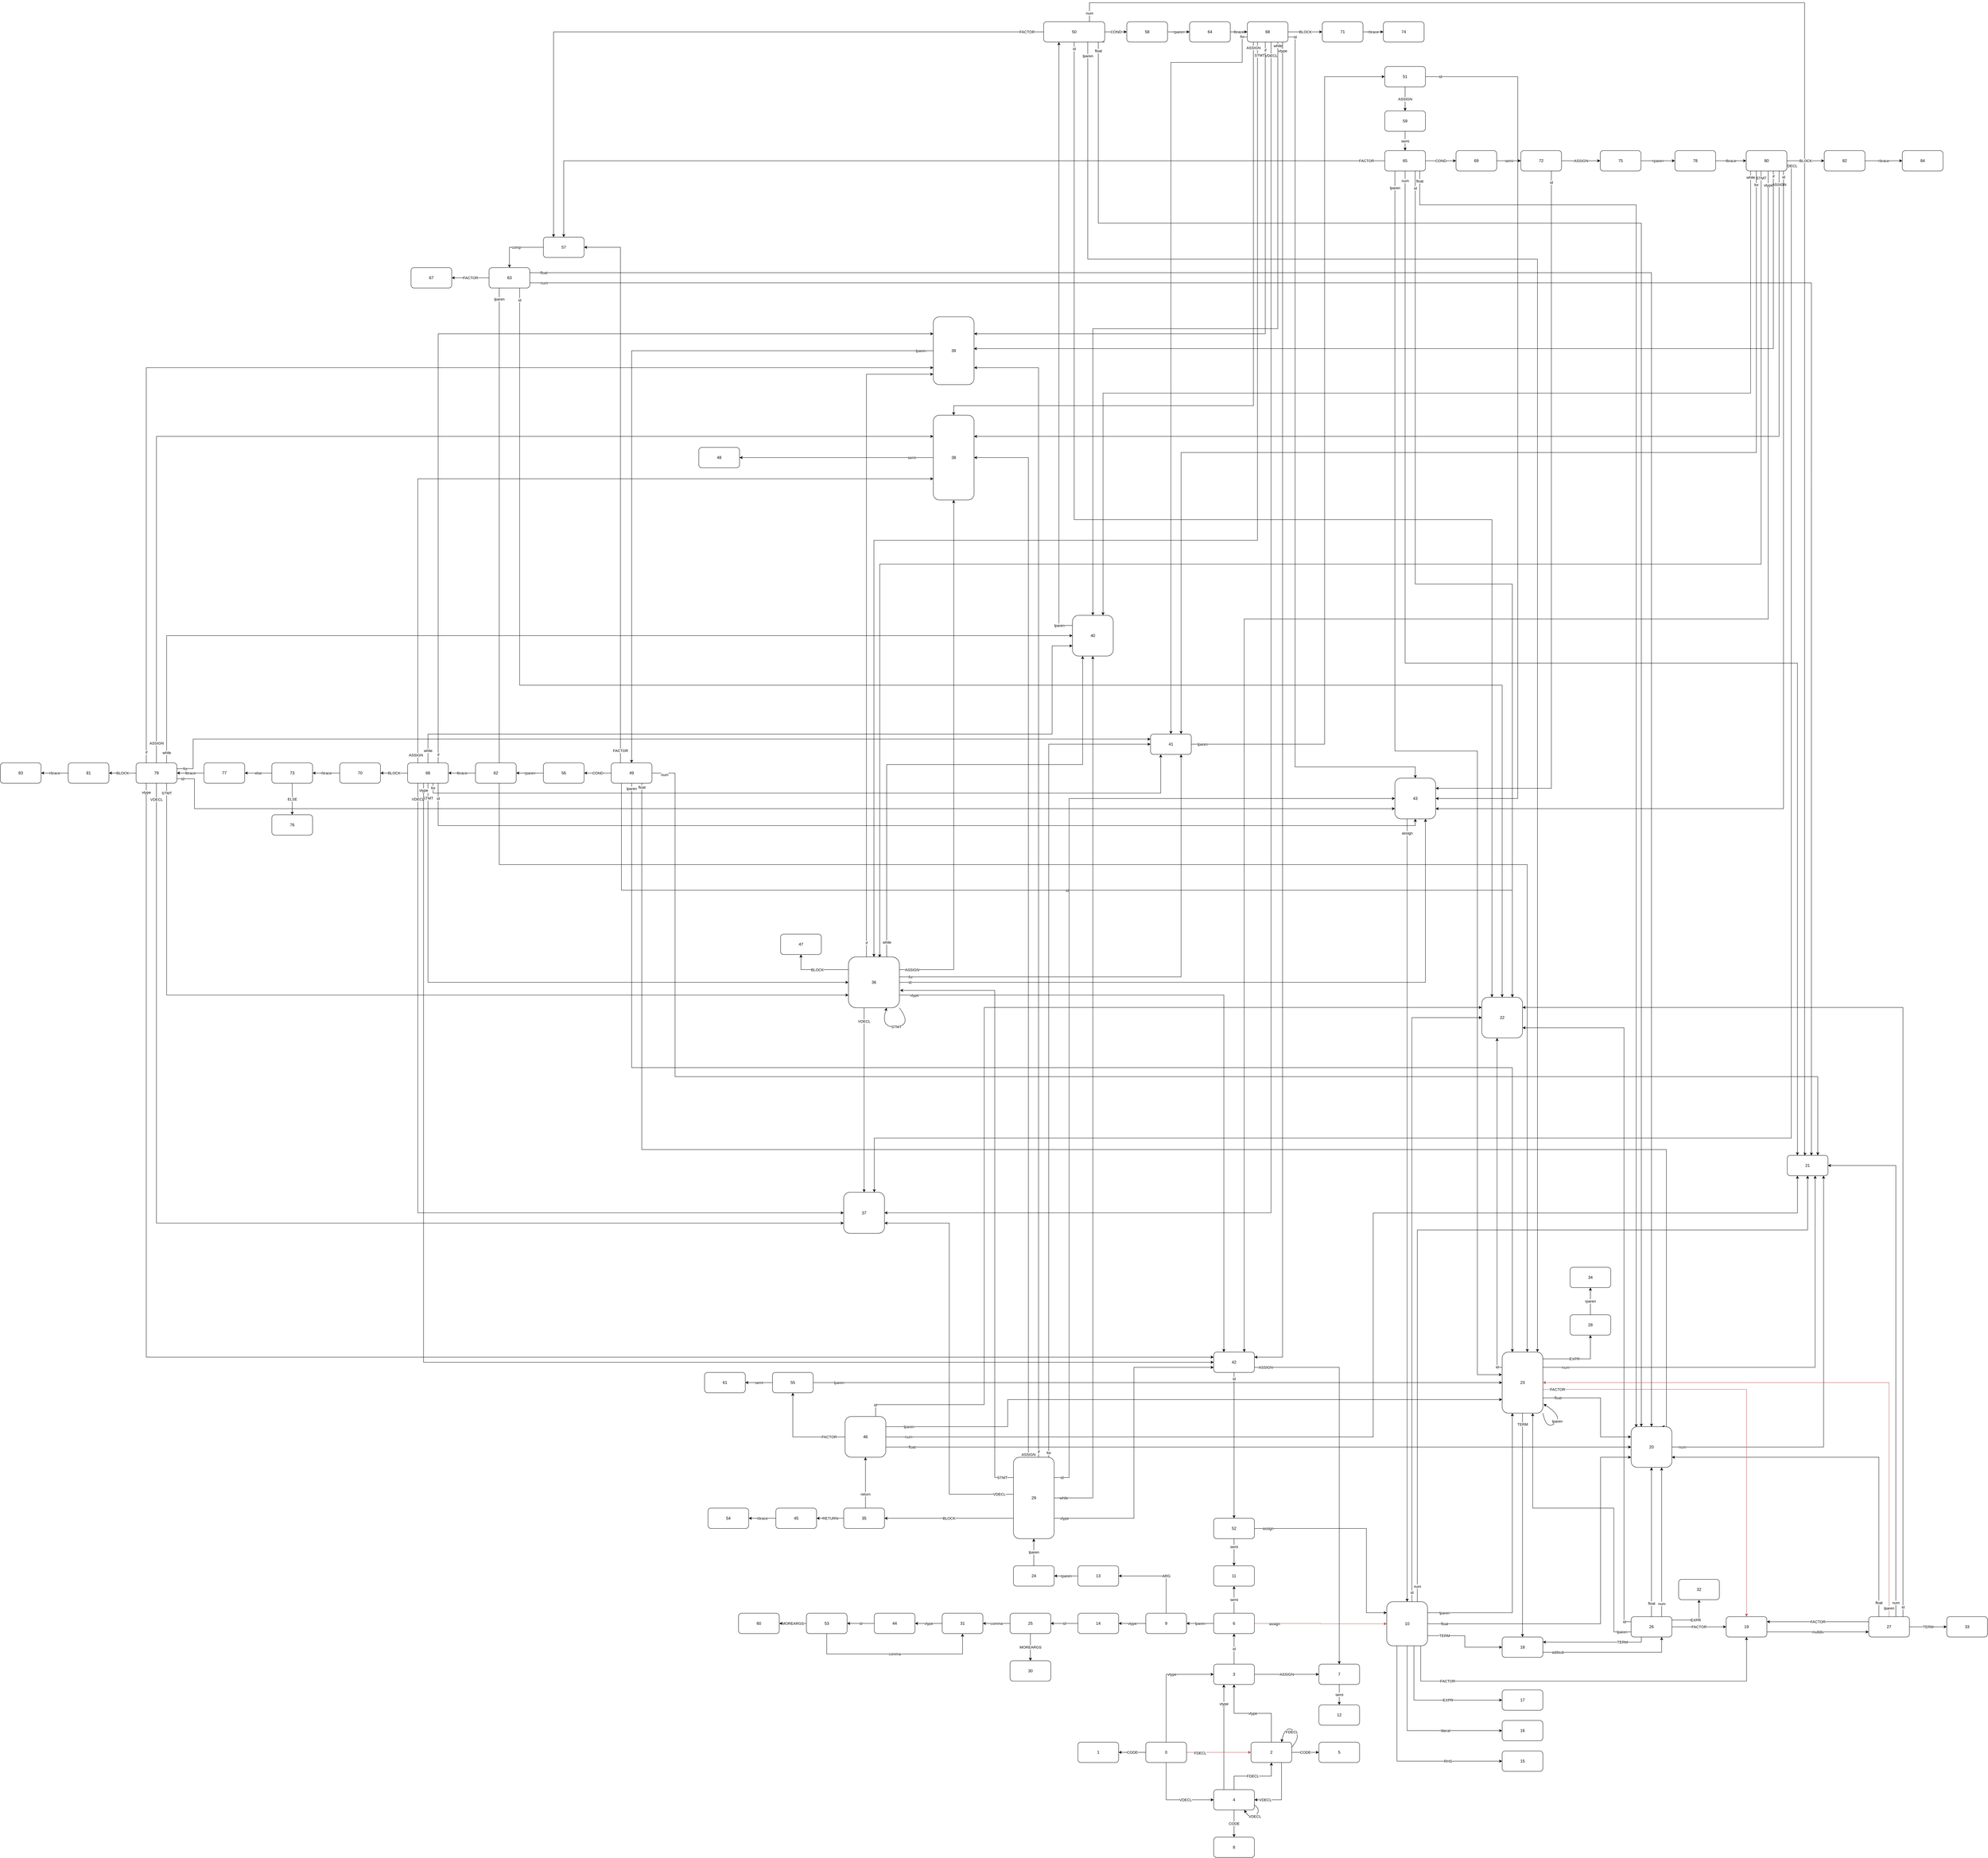 <mxfile version="13.2.6" type="device"><diagram id="-ojL7Q471JFsqfCS8aLB" name="Page-1"><mxGraphModel dx="11860" dy="8120" grid="0" gridSize="10" guides="1" tooltips="1" connect="1" arrows="1" fold="1" page="1" pageScale="1" pageWidth="6500" pageHeight="6500" math="0" shadow="0"><root><mxCell id="0"/><mxCell id="1" parent="0"/><mxCell id="SYcOR5zdaw6yUXqI2n-W-168" value="float" style="edgeStyle=orthogonalEdgeStyle;rounded=0;orthogonalLoop=1;jettySize=auto;html=1;exitX=0.75;exitY=1;exitDx=0;exitDy=0;entryX=0.75;entryY=0;entryDx=0;entryDy=0;" edge="1" parent="1" source="SYcOR5zdaw6yUXqI2n-W-134" target="SYcOR5zdaw6yUXqI2n-W-55"><mxGeometry x="-0.995" relative="1" as="geometry"><mxPoint x="4660" y="2760" as="targetPoint"/><Array as="points"><mxPoint x="2121" y="3945"/><mxPoint x="5140" y="3945"/><mxPoint x="5140" y="4762"/></Array><mxPoint y="-1" as="offset"/></mxGeometry></mxCell><mxCell id="SYcOR5zdaw6yUXqI2n-W-155" value="for" style="edgeStyle=orthogonalEdgeStyle;rounded=0;orthogonalLoop=1;jettySize=auto;html=1;exitX=1;exitY=0.25;exitDx=0;exitDy=0;entryX=0.75;entryY=1;entryDx=0;entryDy=0;" edge="1" parent="1" source="SYcOR5zdaw6yUXqI2n-W-117" target="SYcOR5zdaw6yUXqI2n-W-111"><mxGeometry x="-0.928" relative="1" as="geometry"><Array as="points"><mxPoint x="2880" y="3436"/><mxPoint x="3710" y="3436"/></Array><mxPoint as="offset"/></mxGeometry></mxCell><mxCell id="SYcOR5zdaw6yUXqI2n-W-156" value="vtype" style="edgeStyle=orthogonalEdgeStyle;rounded=0;orthogonalLoop=1;jettySize=auto;html=1;exitX=1;exitY=0.75;exitDx=0;exitDy=0;entryX=0.25;entryY=0;entryDx=0;entryDy=0;" edge="1" parent="1" source="SYcOR5zdaw6yUXqI2n-W-117" target="SYcOR5zdaw6yUXqI2n-W-112"><mxGeometry x="-0.957" relative="1" as="geometry"><Array as="points"><mxPoint x="3836" y="3490"/></Array><mxPoint x="1" as="offset"/></mxGeometry></mxCell><mxCell id="SYcOR5zdaw6yUXqI2n-W-142" value="ASSIGN" style="edgeStyle=orthogonalEdgeStyle;rounded=0;orthogonalLoop=1;jettySize=auto;html=1;exitX=1;exitY=0.75;exitDx=0;exitDy=0;entryX=0.5;entryY=0;entryDx=0;entryDy=0;" edge="1" parent="1" source="SYcOR5zdaw6yUXqI2n-W-112" target="SYcOR5zdaw6yUXqI2n-W-18"><mxGeometry x="-0.942" relative="1" as="geometry"><Array as="points"><mxPoint x="4176" y="4587"/></Array><mxPoint as="offset"/></mxGeometry></mxCell><mxCell id="SYcOR5zdaw6yUXqI2n-W-188" value="semi" style="edgeStyle=orthogonalEdgeStyle;rounded=0;orthogonalLoop=1;jettySize=auto;html=1;exitX=0.5;exitY=1;exitDx=0;exitDy=0;entryX=0.5;entryY=0;entryDx=0;entryDy=0;" edge="1" parent="1" source="SYcOR5zdaw6yUXqI2n-W-140" target="SYcOR5zdaw6yUXqI2n-W-31"><mxGeometry x="-0.4" relative="1" as="geometry"><mxPoint as="offset"/></mxGeometry></mxCell><mxCell id="SYcOR5zdaw6yUXqI2n-W-189" value="assign" style="edgeStyle=orthogonalEdgeStyle;rounded=0;orthogonalLoop=1;jettySize=auto;html=1;exitX=1;exitY=0.5;exitDx=0;exitDy=0;entryX=0;entryY=0.25;entryDx=0;entryDy=0;" edge="1" parent="1" source="SYcOR5zdaw6yUXqI2n-W-140" target="SYcOR5zdaw6yUXqI2n-W-29"><mxGeometry x="-0.875" relative="1" as="geometry"><Array as="points"><mxPoint x="4256" y="5062"/><mxPoint x="4256" y="5311"/></Array><mxPoint as="offset"/></mxGeometry></mxCell><mxCell id="SYcOR5zdaw6yUXqI2n-W-169" value="lparen" style="edgeStyle=orthogonalEdgeStyle;rounded=0;orthogonalLoop=1;jettySize=auto;html=1;exitX=0.5;exitY=1;exitDx=0;exitDy=0;entryX=0.25;entryY=0;entryDx=0;entryDy=0;" edge="1" parent="1" source="SYcOR5zdaw6yUXqI2n-W-134" target="SYcOR5zdaw6yUXqI2n-W-56"><mxGeometry x="-0.993" relative="1" as="geometry"><mxPoint x="4200" y="2590" as="targetPoint"/><mxPoint y="1" as="offset"/></mxGeometry></mxCell><mxCell id="SYcOR5zdaw6yUXqI2n-W-170" value="id" style="edgeStyle=orthogonalEdgeStyle;rounded=0;orthogonalLoop=1;jettySize=auto;html=1;exitX=0.25;exitY=1;exitDx=0;exitDy=0;entryX=0.75;entryY=0;entryDx=0;entryDy=0;" edge="1" parent="1" source="SYcOR5zdaw6yUXqI2n-W-134" target="SYcOR5zdaw6yUXqI2n-W-53"><mxGeometry relative="1" as="geometry"><mxPoint x="4500" y="2680" as="targetPoint"/></mxGeometry></mxCell><mxCell id="SYcOR5zdaw6yUXqI2n-W-218" value="id" style="edgeStyle=orthogonalEdgeStyle;rounded=0;orthogonalLoop=1;jettySize=auto;html=1;exitX=0.75;exitY=1;exitDx=0;exitDy=0;entryX=0.75;entryY=0;entryDx=0;entryDy=0;" edge="1" parent="1" source="SYcOR5zdaw6yUXqI2n-W-201" target="SYcOR5zdaw6yUXqI2n-W-53"><mxGeometry x="-0.963" relative="1" as="geometry"><mxPoint as="offset"/></mxGeometry></mxCell><mxCell id="SYcOR5zdaw6yUXqI2n-W-219" value="lparen" style="edgeStyle=orthogonalEdgeStyle;rounded=0;orthogonalLoop=1;jettySize=auto;html=1;exitX=0.25;exitY=1;exitDx=0;exitDy=0;entryX=-0.006;entryY=0.37;entryDx=0;entryDy=0;entryPerimeter=0;" edge="1" parent="1" source="SYcOR5zdaw6yUXqI2n-W-201" target="SYcOR5zdaw6yUXqI2n-W-56"><mxGeometry x="-0.974" relative="1" as="geometry"><Array as="points"><mxPoint x="4340" y="2770"/><mxPoint x="4583" y="2770"/><mxPoint x="4583" y="4609"/></Array><mxPoint as="offset"/></mxGeometry></mxCell><mxCell id="SYcOR5zdaw6yUXqI2n-W-171" value="num" style="edgeStyle=orthogonalEdgeStyle;rounded=0;orthogonalLoop=1;jettySize=auto;html=1;exitX=1;exitY=0.5;exitDx=0;exitDy=0;entryX=0.75;entryY=0;entryDx=0;entryDy=0;" edge="1" parent="1" source="SYcOR5zdaw6yUXqI2n-W-134" target="SYcOR5zdaw6yUXqI2n-W-54"><mxGeometry x="-0.984" y="-5" relative="1" as="geometry"><mxPoint x="4570" y="2900" as="targetPoint"/><Array as="points"><mxPoint x="2219" y="2835"/><mxPoint x="2219" y="3730"/><mxPoint x="5586" y="3730"/></Array><mxPoint as="offset"/></mxGeometry></mxCell><mxCell id="SYcOR5zdaw6yUXqI2n-W-209" value="id" style="edgeStyle=orthogonalEdgeStyle;rounded=0;orthogonalLoop=1;jettySize=auto;html=1;exitX=0.75;exitY=1;exitDx=0;exitDy=0;entryX=0.5;entryY=0;entryDx=0;entryDy=0;" edge="1" parent="1" source="SYcOR5zdaw6yUXqI2n-W-197" target="SYcOR5zdaw6yUXqI2n-W-53"><mxGeometry x="-0.986" relative="1" as="geometry"><mxPoint x="4270" y="2830" as="targetPoint"/><Array as="points"><mxPoint x="1761" y="2576"/><mxPoint x="4656" y="2576"/></Array><mxPoint y="1" as="offset"/></mxGeometry></mxCell><mxCell id="SYcOR5zdaw6yUXqI2n-W-210" value="lparen" style="edgeStyle=orthogonalEdgeStyle;rounded=0;orthogonalLoop=1;jettySize=auto;html=1;exitX=0.25;exitY=1;exitDx=0;exitDy=0;" edge="1" parent="1" source="SYcOR5zdaw6yUXqI2n-W-197" target="SYcOR5zdaw6yUXqI2n-W-56"><mxGeometry x="-0.989" relative="1" as="geometry"><Array as="points"><mxPoint x="1701" y="3105"/><mxPoint x="4730" y="3105"/></Array><mxPoint y="-1" as="offset"/></mxGeometry></mxCell><mxCell id="SYcOR5zdaw6yUXqI2n-W-25" value="vtype" style="edgeStyle=orthogonalEdgeStyle;rounded=0;orthogonalLoop=1;jettySize=auto;html=1;exitX=0.25;exitY=0;exitDx=0;exitDy=0;entryX=0.25;entryY=1;entryDx=0;entryDy=0;" edge="1" parent="1" source="SYcOR5zdaw6yUXqI2n-W-8" target="SYcOR5zdaw6yUXqI2n-W-6"><mxGeometry x="0.636" relative="1" as="geometry"><mxPoint as="offset"/></mxGeometry></mxCell><mxCell id="SYcOR5zdaw6yUXqI2n-W-3" value="CODE" style="edgeStyle=orthogonalEdgeStyle;rounded=0;orthogonalLoop=1;jettySize=auto;html=1;" edge="1" parent="1" source="SYcOR5zdaw6yUXqI2n-W-1" target="SYcOR5zdaw6yUXqI2n-W-2"><mxGeometry relative="1" as="geometry"/></mxCell><mxCell id="SYcOR5zdaw6yUXqI2n-W-5" value="FDECL&lt;span lang=&quot;EN-US&quot; style=&quot;color: rgb(0 , 0 , 0) ; font-style: normal ; font-weight: normal ; letter-spacing: normal ; text-indent: 0px ; text-transform: none ; word-spacing: 0px ; text-decoration: none ; font-size: 10.5pt ; line-height: 15.4px ; font-family: &amp;#34;calibri&amp;#34; , sans-serif&quot;&gt;&lt;/span&gt;&lt;span style=&quot;color: rgb(0 , 0 , 0) ; font-size: medium ; font-style: normal ; font-weight: normal ; letter-spacing: normal ; text-indent: 0px ; text-transform: none ; word-spacing: 0px ; text-decoration: none ; display: inline ; float: none&quot;&gt;&lt;/span&gt;" style="edgeStyle=orthogonalEdgeStyle;rounded=0;orthogonalLoop=1;jettySize=auto;html=1;fillColor=#f8cecc;strokeColor=#b85450;" edge="1" parent="1" source="SYcOR5zdaw6yUXqI2n-W-1" target="SYcOR5zdaw6yUXqI2n-W-4"><mxGeometry x="-0.579" relative="1" as="geometry"><mxPoint as="offset"/></mxGeometry></mxCell><mxCell id="SYcOR5zdaw6yUXqI2n-W-7" value="vtype" style="edgeStyle=orthogonalEdgeStyle;rounded=0;orthogonalLoop=1;jettySize=auto;html=1;exitX=0.5;exitY=0;exitDx=0;exitDy=0;entryX=0;entryY=0.5;entryDx=0;entryDy=0;" edge="1" parent="1" source="SYcOR5zdaw6yUXqI2n-W-1" target="SYcOR5zdaw6yUXqI2n-W-6"><mxGeometry x="0.273" relative="1" as="geometry"><Array as="points"><mxPoint x="3666" y="5492"/></Array><mxPoint as="offset"/></mxGeometry></mxCell><mxCell id="SYcOR5zdaw6yUXqI2n-W-9" value="VDECL" style="edgeStyle=orthogonalEdgeStyle;rounded=0;orthogonalLoop=1;jettySize=auto;html=1;exitX=0.5;exitY=1;exitDx=0;exitDy=0;entryX=0;entryY=0.5;entryDx=0;entryDy=0;" edge="1" parent="1" source="SYcOR5zdaw6yUXqI2n-W-1" target="SYcOR5zdaw6yUXqI2n-W-8"><mxGeometry x="0.334" relative="1" as="geometry"><Array as="points"><mxPoint x="3666" y="5862"/></Array><mxPoint as="offset"/></mxGeometry></mxCell><mxCell id="SYcOR5zdaw6yUXqI2n-W-1" value="0" style="rounded=1;whiteSpace=wrap;html=1;" vertex="1" parent="1"><mxGeometry x="3606" y="5692" width="120" height="60" as="geometry"/></mxCell><mxCell id="SYcOR5zdaw6yUXqI2n-W-11" value="CODE" style="edgeStyle=orthogonalEdgeStyle;rounded=0;orthogonalLoop=1;jettySize=auto;html=1;" edge="1" parent="1" source="SYcOR5zdaw6yUXqI2n-W-4" target="SYcOR5zdaw6yUXqI2n-W-10"><mxGeometry relative="1" as="geometry"/></mxCell><mxCell id="SYcOR5zdaw6yUXqI2n-W-14" value="vtype" style="edgeStyle=orthogonalEdgeStyle;rounded=0;orthogonalLoop=1;jettySize=auto;html=1;exitX=0.5;exitY=0;exitDx=0;exitDy=0;entryX=0.5;entryY=1;entryDx=0;entryDy=0;" edge="1" parent="1" source="SYcOR5zdaw6yUXqI2n-W-4" target="SYcOR5zdaw6yUXqI2n-W-6"><mxGeometry relative="1" as="geometry"/></mxCell><mxCell id="SYcOR5zdaw6yUXqI2n-W-15" value="VDECL" style="edgeStyle=orthogonalEdgeStyle;rounded=0;orthogonalLoop=1;jettySize=auto;html=1;exitX=0.75;exitY=1;exitDx=0;exitDy=0;entryX=1;entryY=0.5;entryDx=0;entryDy=0;" edge="1" parent="1" source="SYcOR5zdaw6yUXqI2n-W-4" target="SYcOR5zdaw6yUXqI2n-W-8"><mxGeometry x="0.667" relative="1" as="geometry"><Array as="points"><mxPoint x="4006" y="5862"/></Array><mxPoint as="offset"/></mxGeometry></mxCell><mxCell id="SYcOR5zdaw6yUXqI2n-W-4" value="2" style="rounded=1;whiteSpace=wrap;html=1;" vertex="1" parent="1"><mxGeometry x="3916" y="5692" width="120" height="60" as="geometry"/></mxCell><mxCell id="SYcOR5zdaw6yUXqI2n-W-10" value="5" style="rounded=1;whiteSpace=wrap;html=1;" vertex="1" parent="1"><mxGeometry x="4116" y="5692" width="120" height="60" as="geometry"/></mxCell><mxCell id="SYcOR5zdaw6yUXqI2n-W-2" value="1" style="rounded=1;whiteSpace=wrap;html=1;" vertex="1" parent="1"><mxGeometry x="3406" y="5692" width="120" height="60" as="geometry"/></mxCell><mxCell id="SYcOR5zdaw6yUXqI2n-W-17" value="id" style="edgeStyle=orthogonalEdgeStyle;rounded=0;orthogonalLoop=1;jettySize=auto;html=1;entryX=0.5;entryY=1;entryDx=0;entryDy=0;exitX=0.5;exitY=0;exitDx=0;exitDy=0;" edge="1" parent="1" source="SYcOR5zdaw6yUXqI2n-W-6" target="SYcOR5zdaw6yUXqI2n-W-16"><mxGeometry relative="1" as="geometry"><mxPoint x="3926" y="4532" as="sourcePoint"/><Array as="points"/></mxGeometry></mxCell><mxCell id="SYcOR5zdaw6yUXqI2n-W-19" value="ASSIGN" style="edgeStyle=orthogonalEdgeStyle;rounded=0;orthogonalLoop=1;jettySize=auto;html=1;" edge="1" parent="1" source="SYcOR5zdaw6yUXqI2n-W-6" target="SYcOR5zdaw6yUXqI2n-W-18"><mxGeometry relative="1" as="geometry"/></mxCell><mxCell id="SYcOR5zdaw6yUXqI2n-W-6" value="3" style="rounded=1;whiteSpace=wrap;html=1;" vertex="1" parent="1"><mxGeometry x="3806" y="5462" width="120" height="60" as="geometry"/></mxCell><mxCell id="SYcOR5zdaw6yUXqI2n-W-34" value="semi" style="edgeStyle=orthogonalEdgeStyle;rounded=0;orthogonalLoop=1;jettySize=auto;html=1;entryX=0.5;entryY=0;entryDx=0;entryDy=0;exitX=0.5;exitY=1;exitDx=0;exitDy=0;" edge="1" parent="1" source="SYcOR5zdaw6yUXqI2n-W-18" target="SYcOR5zdaw6yUXqI2n-W-33"><mxGeometry relative="1" as="geometry"><Array as="points"/></mxGeometry></mxCell><mxCell id="SYcOR5zdaw6yUXqI2n-W-18" value="7" style="rounded=1;whiteSpace=wrap;html=1;" vertex="1" parent="1"><mxGeometry x="4116" y="5462" width="120" height="60" as="geometry"/></mxCell><mxCell id="SYcOR5zdaw6yUXqI2n-W-33" value="12" style="rounded=1;whiteSpace=wrap;html=1;" vertex="1" parent="1"><mxGeometry x="4116" y="5582" width="120" height="60" as="geometry"/></mxCell><mxCell id="SYcOR5zdaw6yUXqI2n-W-28" value="lparen" style="edgeStyle=orthogonalEdgeStyle;rounded=0;orthogonalLoop=1;jettySize=auto;html=1;entryX=1;entryY=0.5;entryDx=0;entryDy=0;" edge="1" parent="1" source="SYcOR5zdaw6yUXqI2n-W-16" target="SYcOR5zdaw6yUXqI2n-W-27"><mxGeometry relative="1" as="geometry"><Array as="points"/></mxGeometry></mxCell><mxCell id="SYcOR5zdaw6yUXqI2n-W-30" value="assign" style="edgeStyle=orthogonalEdgeStyle;rounded=0;orthogonalLoop=1;jettySize=auto;html=1;entryX=0;entryY=0.5;entryDx=0;entryDy=0;fillColor=#f8cecc;strokeColor=#b85450;" edge="1" parent="1" source="SYcOR5zdaw6yUXqI2n-W-16" target="SYcOR5zdaw6yUXqI2n-W-29"><mxGeometry x="0.003" y="-136" relative="1" as="geometry"><mxPoint x="-136" y="-136" as="offset"/></mxGeometry></mxCell><mxCell id="SYcOR5zdaw6yUXqI2n-W-16" value="6" style="rounded=1;whiteSpace=wrap;html=1;" vertex="1" parent="1"><mxGeometry x="3806" y="5312" width="120" height="60" as="geometry"/></mxCell><mxCell id="SYcOR5zdaw6yUXqI2n-W-40" value="RHS" style="edgeStyle=orthogonalEdgeStyle;rounded=0;orthogonalLoop=1;jettySize=auto;html=1;entryX=0;entryY=0.5;entryDx=0;entryDy=0;exitX=0.25;exitY=1;exitDx=0;exitDy=0;" edge="1" parent="1" source="SYcOR5zdaw6yUXqI2n-W-29" target="SYcOR5zdaw6yUXqI2n-W-48"><mxGeometry x="0.508" relative="1" as="geometry"><Array as="points"><mxPoint x="4346" y="5748"/></Array><mxPoint as="offset"/></mxGeometry></mxCell><mxCell id="SYcOR5zdaw6yUXqI2n-W-42" value="literal" style="edgeStyle=orthogonalEdgeStyle;rounded=0;orthogonalLoop=1;jettySize=auto;html=1;exitX=0.5;exitY=1;exitDx=0;exitDy=0;entryX=0;entryY=0.5;entryDx=0;entryDy=0;" edge="1" parent="1" source="SYcOR5zdaw6yUXqI2n-W-29" target="SYcOR5zdaw6yUXqI2n-W-46"><mxGeometry x="0.37" relative="1" as="geometry"><Array as="points"><mxPoint x="4376" y="5658"/></Array><mxPoint as="offset"/></mxGeometry></mxCell><mxCell id="SYcOR5zdaw6yUXqI2n-W-45" value="FACTOR" style="edgeStyle=orthogonalEdgeStyle;rounded=0;orthogonalLoop=1;jettySize=auto;html=1;exitX=0.75;exitY=1;exitDx=0;exitDy=0;" edge="1" parent="1" source="SYcOR5zdaw6yUXqI2n-W-29" target="SYcOR5zdaw6yUXqI2n-W-44"><mxGeometry x="-0.637" relative="1" as="geometry"><mxPoint x="4526" y="5252" as="sourcePoint"/><Array as="points"><mxPoint x="4416" y="5392"/><mxPoint x="4416" y="5512"/><mxPoint x="5376" y="5512"/></Array><mxPoint as="offset"/></mxGeometry></mxCell><mxCell id="SYcOR5zdaw6yUXqI2n-W-50" value="EXPR" style="edgeStyle=orthogonalEdgeStyle;rounded=0;orthogonalLoop=1;jettySize=auto;html=1;exitX=0.75;exitY=1;exitDx=0;exitDy=0;entryX=0;entryY=0.5;entryDx=0;entryDy=0;" edge="1" parent="1" source="SYcOR5zdaw6yUXqI2n-W-29" target="SYcOR5zdaw6yUXqI2n-W-39"><mxGeometry x="0.307" relative="1" as="geometry"><mxPoint x="4466" y="5292" as="sourcePoint"/><Array as="points"><mxPoint x="4406" y="5392"/><mxPoint x="4396" y="5392"/><mxPoint x="4396" y="5568"/></Array><mxPoint as="offset"/></mxGeometry></mxCell><mxCell id="SYcOR5zdaw6yUXqI2n-W-51" value="TERM" style="edgeStyle=orthogonalEdgeStyle;rounded=0;orthogonalLoop=1;jettySize=auto;html=1;exitX=1;exitY=0.75;exitDx=0;exitDy=0;entryX=0;entryY=0.5;entryDx=0;entryDy=0;" edge="1" parent="1" source="SYcOR5zdaw6yUXqI2n-W-29" target="SYcOR5zdaw6yUXqI2n-W-41"><mxGeometry x="-0.591" relative="1" as="geometry"><mxPoint x="4616" y="5382" as="targetPoint"/><Array as="points"><mxPoint x="4436" y="5378"/><mxPoint x="4546" y="5378"/><mxPoint x="4546" y="5412"/></Array><mxPoint as="offset"/></mxGeometry></mxCell><mxCell id="SYcOR5zdaw6yUXqI2n-W-57" value="lparen" style="edgeStyle=orthogonalEdgeStyle;rounded=0;orthogonalLoop=1;jettySize=auto;html=1;exitX=1;exitY=0.25;exitDx=0;exitDy=0;entryX=0.25;entryY=1;entryDx=0;entryDy=0;" edge="1" parent="1" source="SYcOR5zdaw6yUXqI2n-W-29" target="SYcOR5zdaw6yUXqI2n-W-56"><mxGeometry x="-0.881" relative="1" as="geometry"><Array as="points"><mxPoint x="4686" y="5311"/></Array><mxPoint as="offset"/></mxGeometry></mxCell><mxCell id="SYcOR5zdaw6yUXqI2n-W-58" value="id" style="edgeStyle=orthogonalEdgeStyle;rounded=0;orthogonalLoop=1;jettySize=auto;html=1;exitX=0.5;exitY=0;exitDx=0;exitDy=0;entryX=0;entryY=0.5;entryDx=0;entryDy=0;" edge="1" parent="1" source="SYcOR5zdaw6yUXqI2n-W-29" target="SYcOR5zdaw6yUXqI2n-W-53"><mxGeometry x="-0.958" relative="1" as="geometry"><Array as="points"><mxPoint x="4390" y="3556"/></Array><mxPoint as="offset"/></mxGeometry></mxCell><mxCell id="SYcOR5zdaw6yUXqI2n-W-59" value="num" style="edgeStyle=orthogonalEdgeStyle;rounded=0;orthogonalLoop=1;jettySize=auto;html=1;exitX=0.75;exitY=0;exitDx=0;exitDy=0;entryX=0.5;entryY=1;entryDx=0;entryDy=0;" edge="1" parent="1" source="SYcOR5zdaw6yUXqI2n-W-29" target="SYcOR5zdaw6yUXqI2n-W-54"><mxGeometry x="-0.962" relative="1" as="geometry"><Array as="points"><mxPoint x="4406" y="4182"/><mxPoint x="5556" y="4182"/></Array><mxPoint as="offset"/></mxGeometry></mxCell><mxCell id="SYcOR5zdaw6yUXqI2n-W-60" value="float" style="edgeStyle=orthogonalEdgeStyle;rounded=0;orthogonalLoop=1;jettySize=auto;html=1;entryX=0;entryY=0.75;entryDx=0;entryDy=0;exitX=1;exitY=0.5;exitDx=0;exitDy=0;" edge="1" parent="1" source="SYcOR5zdaw6yUXqI2n-W-29" target="SYcOR5zdaw6yUXqI2n-W-55"><mxGeometry x="-0.908" relative="1" as="geometry"><Array as="points"><mxPoint x="4946" y="5343"/><mxPoint x="4946" y="4852"/></Array><mxPoint as="offset"/></mxGeometry></mxCell><mxCell id="SYcOR5zdaw6yUXqI2n-W-29" value="10" style="rounded=1;whiteSpace=wrap;html=1;" vertex="1" parent="1"><mxGeometry x="4316" y="5278" width="120" height="130" as="geometry"/></mxCell><mxCell id="SYcOR5zdaw6yUXqI2n-W-39" value="17" style="rounded=1;whiteSpace=wrap;html=1;" vertex="1" parent="1"><mxGeometry x="4656" y="5538" width="120" height="60" as="geometry"/></mxCell><mxCell id="SYcOR5zdaw6yUXqI2n-W-36" value="ARG" style="edgeStyle=orthogonalEdgeStyle;rounded=0;orthogonalLoop=1;jettySize=auto;html=1;exitX=0.5;exitY=0;exitDx=0;exitDy=0;" edge="1" parent="1" source="SYcOR5zdaw6yUXqI2n-W-27" target="SYcOR5zdaw6yUXqI2n-W-35"><mxGeometry x="-0.12" relative="1" as="geometry"><Array as="points"><mxPoint x="3666" y="5202"/></Array><mxPoint as="offset"/></mxGeometry></mxCell><mxCell id="SYcOR5zdaw6yUXqI2n-W-38" value="vtype" style="edgeStyle=orthogonalEdgeStyle;rounded=0;orthogonalLoop=1;jettySize=auto;html=1;" edge="1" parent="1" source="SYcOR5zdaw6yUXqI2n-W-27" target="SYcOR5zdaw6yUXqI2n-W-37"><mxGeometry relative="1" as="geometry"/></mxCell><mxCell id="SYcOR5zdaw6yUXqI2n-W-27" value="9" style="rounded=1;whiteSpace=wrap;html=1;" vertex="1" parent="1"><mxGeometry x="3606" y="5312" width="120" height="60" as="geometry"/></mxCell><mxCell id="SYcOR5zdaw6yUXqI2n-W-64" value="id" style="edgeStyle=orthogonalEdgeStyle;rounded=0;orthogonalLoop=1;jettySize=auto;html=1;" edge="1" parent="1" source="SYcOR5zdaw6yUXqI2n-W-37" target="SYcOR5zdaw6yUXqI2n-W-63"><mxGeometry relative="1" as="geometry"/></mxCell><mxCell id="SYcOR5zdaw6yUXqI2n-W-37" value="14" style="rounded=1;whiteSpace=wrap;html=1;" vertex="1" parent="1"><mxGeometry x="3406" y="5312" width="120" height="60" as="geometry"/></mxCell><mxCell id="SYcOR5zdaw6yUXqI2n-W-80" value="MOREARGS" style="edgeStyle=orthogonalEdgeStyle;rounded=0;orthogonalLoop=1;jettySize=auto;html=1;" edge="1" parent="1" source="SYcOR5zdaw6yUXqI2n-W-63" target="SYcOR5zdaw6yUXqI2n-W-79"><mxGeometry relative="1" as="geometry"/></mxCell><mxCell id="SYcOR5zdaw6yUXqI2n-W-82" value="comma" style="edgeStyle=orthogonalEdgeStyle;rounded=0;orthogonalLoop=1;jettySize=auto;html=1;" edge="1" parent="1" source="SYcOR5zdaw6yUXqI2n-W-63" target="SYcOR5zdaw6yUXqI2n-W-81"><mxGeometry relative="1" as="geometry"/></mxCell><mxCell id="SYcOR5zdaw6yUXqI2n-W-63" value="25" style="rounded=1;whiteSpace=wrap;html=1;" vertex="1" parent="1"><mxGeometry x="3206" y="5312" width="120" height="60" as="geometry"/></mxCell><mxCell id="SYcOR5zdaw6yUXqI2n-W-108" value="vtype" style="edgeStyle=orthogonalEdgeStyle;rounded=0;orthogonalLoop=1;jettySize=auto;html=1;" edge="1" parent="1" source="SYcOR5zdaw6yUXqI2n-W-81" target="SYcOR5zdaw6yUXqI2n-W-107"><mxGeometry relative="1" as="geometry"/></mxCell><mxCell id="SYcOR5zdaw6yUXqI2n-W-81" value="31" style="rounded=1;whiteSpace=wrap;html=1;" vertex="1" parent="1"><mxGeometry x="3006" y="5312" width="120" height="60" as="geometry"/></mxCell><mxCell id="SYcOR5zdaw6yUXqI2n-W-145" value="id" style="edgeStyle=orthogonalEdgeStyle;rounded=0;orthogonalLoop=1;jettySize=auto;html=1;" edge="1" parent="1" source="SYcOR5zdaw6yUXqI2n-W-107" target="SYcOR5zdaw6yUXqI2n-W-144"><mxGeometry relative="1" as="geometry"/></mxCell><mxCell id="SYcOR5zdaw6yUXqI2n-W-107" value="44" style="rounded=1;whiteSpace=wrap;html=1;" vertex="1" parent="1"><mxGeometry x="2806" y="5312" width="120" height="60" as="geometry"/></mxCell><mxCell id="SYcOR5zdaw6yUXqI2n-W-191" value="MOREARGS" style="edgeStyle=orthogonalEdgeStyle;rounded=0;orthogonalLoop=1;jettySize=auto;html=1;" edge="1" parent="1" source="SYcOR5zdaw6yUXqI2n-W-144" target="SYcOR5zdaw6yUXqI2n-W-190"><mxGeometry relative="1" as="geometry"/></mxCell><mxCell id="SYcOR5zdaw6yUXqI2n-W-192" value="comma" style="edgeStyle=orthogonalEdgeStyle;rounded=0;orthogonalLoop=1;jettySize=auto;html=1;exitX=0.5;exitY=1;exitDx=0;exitDy=0;entryX=0.5;entryY=1;entryDx=0;entryDy=0;" edge="1" parent="1" source="SYcOR5zdaw6yUXqI2n-W-144" target="SYcOR5zdaw6yUXqI2n-W-81"><mxGeometry relative="1" as="geometry"><Array as="points"><mxPoint x="2666" y="5432"/><mxPoint x="3066" y="5432"/></Array><mxPoint as="offset"/></mxGeometry></mxCell><mxCell id="SYcOR5zdaw6yUXqI2n-W-144" value="53" style="rounded=1;whiteSpace=wrap;html=1;" vertex="1" parent="1"><mxGeometry x="2606" y="5312" width="120" height="60" as="geometry"/></mxCell><mxCell id="SYcOR5zdaw6yUXqI2n-W-190" value="60" style="rounded=1;whiteSpace=wrap;html=1;" vertex="1" parent="1"><mxGeometry x="2406" y="5312" width="120" height="60" as="geometry"/></mxCell><mxCell id="SYcOR5zdaw6yUXqI2n-W-79" value="30" style="rounded=1;whiteSpace=wrap;html=1;" vertex="1" parent="1"><mxGeometry x="3206" y="5452" width="120" height="60" as="geometry"/></mxCell><mxCell id="SYcOR5zdaw6yUXqI2n-W-62" value="rparen" style="edgeStyle=orthogonalEdgeStyle;rounded=0;orthogonalLoop=1;jettySize=auto;html=1;" edge="1" parent="1" source="SYcOR5zdaw6yUXqI2n-W-35" target="SYcOR5zdaw6yUXqI2n-W-61"><mxGeometry relative="1" as="geometry"/></mxCell><mxCell id="SYcOR5zdaw6yUXqI2n-W-35" value="13" style="rounded=1;whiteSpace=wrap;html=1;" vertex="1" parent="1"><mxGeometry x="3406" y="5172" width="120" height="60" as="geometry"/></mxCell><mxCell id="SYcOR5zdaw6yUXqI2n-W-78" value="lparen" style="edgeStyle=orthogonalEdgeStyle;rounded=0;orthogonalLoop=1;jettySize=auto;html=1;" edge="1" parent="1" source="SYcOR5zdaw6yUXqI2n-W-61" target="SYcOR5zdaw6yUXqI2n-W-77"><mxGeometry relative="1" as="geometry"/></mxCell><mxCell id="SYcOR5zdaw6yUXqI2n-W-61" value="24" style="rounded=1;whiteSpace=wrap;html=1;" vertex="1" parent="1"><mxGeometry x="3216" y="5172" width="120" height="60" as="geometry"/></mxCell><mxCell id="SYcOR5zdaw6yUXqI2n-W-110" value="while" style="edgeStyle=orthogonalEdgeStyle;rounded=0;orthogonalLoop=1;jettySize=auto;html=1;" edge="1" parent="1" source="SYcOR5zdaw6yUXqI2n-W-77" target="SYcOR5zdaw6yUXqI2n-W-109"><mxGeometry x="-0.979" relative="1" as="geometry"><mxPoint as="offset"/></mxGeometry></mxCell><mxCell id="SYcOR5zdaw6yUXqI2n-W-119" value="for" style="edgeStyle=orthogonalEdgeStyle;rounded=0;orthogonalLoop=1;jettySize=auto;html=1;exitX=0.75;exitY=0;exitDx=0;exitDy=0;entryX=0;entryY=0.5;entryDx=0;entryDy=0;" edge="1" parent="1" source="SYcOR5zdaw6yUXqI2n-W-77" target="SYcOR5zdaw6yUXqI2n-W-111"><mxGeometry x="-0.988" y="13" relative="1" as="geometry"><Array as="points"><mxPoint x="3320" y="2750"/></Array><mxPoint x="13" y="-13" as="offset"/></mxGeometry></mxCell><mxCell id="SYcOR5zdaw6yUXqI2n-W-120" value="vtype" style="edgeStyle=orthogonalEdgeStyle;rounded=0;orthogonalLoop=1;jettySize=auto;html=1;exitX=1;exitY=0.75;exitDx=0;exitDy=0;entryX=0;entryY=0.75;entryDx=0;entryDy=0;" edge="1" parent="1" source="SYcOR5zdaw6yUXqI2n-W-77" target="SYcOR5zdaw6yUXqI2n-W-112"><mxGeometry x="-0.934" relative="1" as="geometry"><mxPoint as="offset"/></mxGeometry></mxCell><mxCell id="SYcOR5zdaw6yUXqI2n-W-121" value="id" style="edgeStyle=orthogonalEdgeStyle;rounded=0;orthogonalLoop=1;jettySize=auto;html=1;exitX=1;exitY=0.25;exitDx=0;exitDy=0;entryX=0;entryY=0.5;entryDx=0;entryDy=0;" edge="1" parent="1" source="SYcOR5zdaw6yUXqI2n-W-77" target="SYcOR5zdaw6yUXqI2n-W-113"><mxGeometry x="-0.985" relative="1" as="geometry"><Array as="points"><mxPoint x="3380" y="4912"/><mxPoint x="3380" y="2910"/></Array><mxPoint as="offset"/></mxGeometry></mxCell><mxCell id="SYcOR5zdaw6yUXqI2n-W-123" value="if" style="edgeStyle=orthogonalEdgeStyle;rounded=0;orthogonalLoop=1;jettySize=auto;html=1;exitX=0.5;exitY=0;exitDx=0;exitDy=0;entryX=1;entryY=0.75;entryDx=0;entryDy=0;" edge="1" parent="1" source="SYcOR5zdaw6yUXqI2n-W-77" target="SYcOR5zdaw6yUXqI2n-W-114"><mxGeometry x="-0.982" relative="1" as="geometry"><Array as="points"><mxPoint x="3290" y="1640"/></Array><mxPoint as="offset"/></mxGeometry></mxCell><mxCell id="SYcOR5zdaw6yUXqI2n-W-124" value="ASSIGN" style="edgeStyle=orthogonalEdgeStyle;rounded=0;orthogonalLoop=1;jettySize=auto;html=1;exitX=0.25;exitY=0;exitDx=0;exitDy=0;entryX=1;entryY=0.5;entryDx=0;entryDy=0;" edge="1" parent="1" source="SYcOR5zdaw6yUXqI2n-W-77" target="SYcOR5zdaw6yUXqI2n-W-115"><mxGeometry x="-0.991" y="8" relative="1" as="geometry"><Array as="points"><mxPoint x="3260" y="1905"/></Array><mxPoint x="8" y="-8" as="offset"/></mxGeometry></mxCell><mxCell id="SYcOR5zdaw6yUXqI2n-W-125" value="VDECL" style="edgeStyle=orthogonalEdgeStyle;rounded=0;orthogonalLoop=1;jettySize=auto;html=1;exitX=0;exitY=0.5;exitDx=0;exitDy=0;entryX=1;entryY=0.75;entryDx=0;entryDy=0;" edge="1" parent="1" source="SYcOR5zdaw6yUXqI2n-W-77" target="SYcOR5zdaw6yUXqI2n-W-116"><mxGeometry x="-0.913" relative="1" as="geometry"><Array as="points"><mxPoint x="3216" y="4961"/><mxPoint x="3027" y="4961"/><mxPoint x="3027" y="4162"/></Array><mxPoint x="-1" as="offset"/></mxGeometry></mxCell><mxCell id="SYcOR5zdaw6yUXqI2n-W-126" value="STMT" style="edgeStyle=orthogonalEdgeStyle;rounded=0;orthogonalLoop=1;jettySize=auto;html=1;exitX=0;exitY=0.25;exitDx=0;exitDy=0;entryX=1.013;entryY=0.658;entryDx=0;entryDy=0;entryPerimeter=0;" edge="1" parent="1" source="SYcOR5zdaw6yUXqI2n-W-77" target="SYcOR5zdaw6yUXqI2n-W-117"><mxGeometry x="-0.963" relative="1" as="geometry"><Array as="points"><mxPoint x="3161" y="4912"/><mxPoint x="3161" y="3476"/></Array><mxPoint as="offset"/></mxGeometry></mxCell><mxCell id="SYcOR5zdaw6yUXqI2n-W-127" value="BLOCK" style="edgeStyle=orthogonalEdgeStyle;rounded=0;orthogonalLoop=1;jettySize=auto;html=1;exitX=0;exitY=0.75;exitDx=0;exitDy=0;entryX=1;entryY=0.5;entryDx=0;entryDy=0;" edge="1" parent="1" source="SYcOR5zdaw6yUXqI2n-W-77" target="SYcOR5zdaw6yUXqI2n-W-118"><mxGeometry relative="1" as="geometry"/></mxCell><mxCell id="SYcOR5zdaw6yUXqI2n-W-77" value="29" style="rounded=1;whiteSpace=wrap;html=1;" vertex="1" parent="1"><mxGeometry x="3216" y="4852" width="120" height="240" as="geometry"/></mxCell><mxCell id="SYcOR5zdaw6yUXqI2n-W-137" value="lparen" style="edgeStyle=orthogonalEdgeStyle;rounded=0;orthogonalLoop=1;jettySize=auto;html=1;entryX=0.25;entryY=1;entryDx=0;entryDy=0;exitX=0;exitY=0.25;exitDx=0;exitDy=0;" edge="1" parent="1" source="SYcOR5zdaw6yUXqI2n-W-109" target="SYcOR5zdaw6yUXqI2n-W-136"><mxGeometry x="-0.955" relative="1" as="geometry"><mxPoint as="offset"/></mxGeometry></mxCell><mxCell id="SYcOR5zdaw6yUXqI2n-W-109" value="40" style="rounded=1;whiteSpace=wrap;html=1;imageHeight=24;" vertex="1" parent="1"><mxGeometry x="3390" y="2370" width="120" height="120" as="geometry"/></mxCell><mxCell id="SYcOR5zdaw6yUXqI2n-W-173" value="COND" style="edgeStyle=orthogonalEdgeStyle;rounded=0;orthogonalLoop=1;jettySize=auto;html=1;" edge="1" parent="1" source="SYcOR5zdaw6yUXqI2n-W-136" target="SYcOR5zdaw6yUXqI2n-W-172"><mxGeometry relative="1" as="geometry"/></mxCell><mxCell id="SYcOR5zdaw6yUXqI2n-W-174" value="FACTOR" style="edgeStyle=orthogonalEdgeStyle;rounded=0;orthogonalLoop=1;jettySize=auto;html=1;exitX=0;exitY=0.5;exitDx=0;exitDy=0;entryX=0.25;entryY=0;entryDx=0;entryDy=0;" edge="1" parent="1" source="SYcOR5zdaw6yUXqI2n-W-136" target="SYcOR5zdaw6yUXqI2n-W-166"><mxGeometry x="-0.952" relative="1" as="geometry"><mxPoint as="offset"/></mxGeometry></mxCell><mxCell id="SYcOR5zdaw6yUXqI2n-W-175" value="float" style="edgeStyle=orthogonalEdgeStyle;rounded=0;orthogonalLoop=1;jettySize=auto;html=1;exitX=1;exitY=1;exitDx=0;exitDy=0;entryX=0.25;entryY=0;entryDx=0;entryDy=0;" edge="1" parent="1" source="SYcOR5zdaw6yUXqI2n-W-136" target="SYcOR5zdaw6yUXqI2n-W-55"><mxGeometry x="-0.984" relative="1" as="geometry"><Array as="points"><mxPoint x="3466" y="680"/><mxPoint x="3466" y="1214"/><mxPoint x="5066" y="1214"/></Array><mxPoint y="-1" as="offset"/></mxGeometry></mxCell><mxCell id="SYcOR5zdaw6yUXqI2n-W-176" value="num" style="edgeStyle=orthogonalEdgeStyle;rounded=0;orthogonalLoop=1;jettySize=auto;html=1;exitX=0.75;exitY=0;exitDx=0;exitDy=0;entryX=0.421;entryY=0.01;entryDx=0;entryDy=0;entryPerimeter=0;" edge="1" parent="1" source="SYcOR5zdaw6yUXqI2n-W-136" target="SYcOR5zdaw6yUXqI2n-W-54"><mxGeometry x="-0.991" relative="1" as="geometry"><Array as="points"><mxPoint x="3440" y="564"/><mxPoint x="5547" y="564"/><mxPoint x="5547" y="3961"/></Array><mxPoint as="offset"/></mxGeometry></mxCell><mxCell id="SYcOR5zdaw6yUXqI2n-W-177" value="id" style="edgeStyle=orthogonalEdgeStyle;rounded=0;orthogonalLoop=1;jettySize=auto;html=1;exitX=0.5;exitY=1;exitDx=0;exitDy=0;entryX=0.25;entryY=0;entryDx=0;entryDy=0;" edge="1" parent="1" source="SYcOR5zdaw6yUXqI2n-W-136" target="SYcOR5zdaw6yUXqI2n-W-53"><mxGeometry x="-0.99" relative="1" as="geometry"><mxPoint as="offset"/></mxGeometry></mxCell><mxCell id="SYcOR5zdaw6yUXqI2n-W-178" value="lparen" style="edgeStyle=orthogonalEdgeStyle;rounded=0;orthogonalLoop=1;jettySize=auto;html=1;exitX=0.75;exitY=1;exitDx=0;exitDy=0;" edge="1" parent="1" source="SYcOR5zdaw6yUXqI2n-W-136"><mxGeometry x="-0.982" relative="1" as="geometry"><mxPoint x="4760" y="4542" as="targetPoint"/><Array as="points"><mxPoint x="3435" y="680"/><mxPoint x="3435" y="1320"/><mxPoint x="4760" y="1320"/></Array><mxPoint y="-1" as="offset"/></mxGeometry></mxCell><mxCell id="SYcOR5zdaw6yUXqI2n-W-136" value="50" style="rounded=1;whiteSpace=wrap;html=1;" vertex="1" parent="1"><mxGeometry x="3305" y="620" width="180" height="60" as="geometry"/></mxCell><mxCell id="SYcOR5zdaw6yUXqI2n-W-200" value="rparen" style="edgeStyle=orthogonalEdgeStyle;rounded=0;orthogonalLoop=1;jettySize=auto;html=1;" edge="1" parent="1" source="SYcOR5zdaw6yUXqI2n-W-172" target="SYcOR5zdaw6yUXqI2n-W-199"><mxGeometry relative="1" as="geometry"/></mxCell><mxCell id="SYcOR5zdaw6yUXqI2n-W-172" value="58" style="rounded=1;whiteSpace=wrap;html=1;" vertex="1" parent="1"><mxGeometry x="3550" y="620" width="120" height="60" as="geometry"/></mxCell><mxCell id="SYcOR5zdaw6yUXqI2n-W-212" value="lbrace" style="edgeStyle=orthogonalEdgeStyle;rounded=0;orthogonalLoop=1;jettySize=auto;html=1;" edge="1" parent="1" source="SYcOR5zdaw6yUXqI2n-W-199" target="SYcOR5zdaw6yUXqI2n-W-211"><mxGeometry relative="1" as="geometry"/></mxCell><mxCell id="SYcOR5zdaw6yUXqI2n-W-199" value="64" style="rounded=1;whiteSpace=wrap;html=1;" vertex="1" parent="1"><mxGeometry x="3735" y="620" width="120" height="60" as="geometry"/></mxCell><mxCell id="SYcOR5zdaw6yUXqI2n-W-231" value="BLOCK" style="edgeStyle=orthogonalEdgeStyle;rounded=0;orthogonalLoop=1;jettySize=auto;html=1;" edge="1" parent="1" source="SYcOR5zdaw6yUXqI2n-W-211" target="SYcOR5zdaw6yUXqI2n-W-230"><mxGeometry relative="1" as="geometry"/></mxCell><mxCell id="SYcOR5zdaw6yUXqI2n-W-232" value="STMT" style="edgeStyle=orthogonalEdgeStyle;rounded=0;orthogonalLoop=1;jettySize=auto;html=1;exitX=0.25;exitY=1;exitDx=0;exitDy=0;entryX=0.5;entryY=0;entryDx=0;entryDy=0;" edge="1" parent="1" source="SYcOR5zdaw6yUXqI2n-W-211" target="SYcOR5zdaw6yUXqI2n-W-117"><mxGeometry x="-0.98" y="6" relative="1" as="geometry"><Array as="points"><mxPoint x="3935" y="2149"/><mxPoint x="2805" y="2149"/></Array><mxPoint as="offset"/></mxGeometry></mxCell><mxCell id="SYcOR5zdaw6yUXqI2n-W-233" value="VDECL" style="edgeStyle=orthogonalEdgeStyle;rounded=0;orthogonalLoop=1;jettySize=auto;html=1;exitX=0.75;exitY=1;exitDx=0;exitDy=0;entryX=1;entryY=0.5;entryDx=0;entryDy=0;" edge="1" parent="1" source="SYcOR5zdaw6yUXqI2n-W-211" target="SYcOR5zdaw6yUXqI2n-W-116"><mxGeometry x="-0.974" relative="1" as="geometry"><Array as="points"><mxPoint x="3975" y="680"/><mxPoint x="3975" y="4132"/></Array><mxPoint as="offset"/></mxGeometry></mxCell><mxCell id="SYcOR5zdaw6yUXqI2n-W-235" value="if" style="edgeStyle=orthogonalEdgeStyle;rounded=0;orthogonalLoop=1;jettySize=auto;html=1;exitX=0.5;exitY=1;exitDx=0;exitDy=0;entryX=1;entryY=0.25;entryDx=0;entryDy=0;" edge="1" parent="1" source="SYcOR5zdaw6yUXqI2n-W-211" target="SYcOR5zdaw6yUXqI2n-W-114"><mxGeometry x="-0.966" relative="1" as="geometry"><Array as="points"><mxPoint x="3958" y="680"/><mxPoint x="3958" y="1540"/></Array><mxPoint y="1" as="offset"/></mxGeometry></mxCell><mxCell id="SYcOR5zdaw6yUXqI2n-W-236" value="while" style="edgeStyle=orthogonalEdgeStyle;rounded=0;orthogonalLoop=1;jettySize=auto;html=1;exitX=0.75;exitY=1;exitDx=0;exitDy=0;entryX=0.5;entryY=0;entryDx=0;entryDy=0;" edge="1" parent="1" source="SYcOR5zdaw6yUXqI2n-W-211" target="SYcOR5zdaw6yUXqI2n-W-109"><mxGeometry x="-0.99" relative="1" as="geometry"><mxPoint as="offset"/></mxGeometry></mxCell><mxCell id="SYcOR5zdaw6yUXqI2n-W-237" value="for" style="edgeStyle=orthogonalEdgeStyle;rounded=0;orthogonalLoop=1;jettySize=auto;html=1;exitX=0;exitY=0.75;exitDx=0;exitDy=0;entryX=0.5;entryY=0;entryDx=0;entryDy=0;" edge="1" parent="1" source="SYcOR5zdaw6yUXqI2n-W-211" target="SYcOR5zdaw6yUXqI2n-W-111"><mxGeometry x="-0.987" relative="1" as="geometry"><Array as="points"><mxPoint x="3890" y="665"/><mxPoint x="3890" y="740"/><mxPoint x="3680" y="740"/></Array><mxPoint y="-1" as="offset"/></mxGeometry></mxCell><mxCell id="SYcOR5zdaw6yUXqI2n-W-238" value="vtype" style="edgeStyle=orthogonalEdgeStyle;rounded=0;orthogonalLoop=1;jettySize=auto;html=1;exitX=0.75;exitY=1;exitDx=0;exitDy=0;entryX=1;entryY=0.25;entryDx=0;entryDy=0;" edge="1" parent="1" source="SYcOR5zdaw6yUXqI2n-W-211" target="SYcOR5zdaw6yUXqI2n-W-112"><mxGeometry x="-0.98" relative="1" as="geometry"><Array as="points"><mxPoint x="4009" y="680"/><mxPoint x="4009" y="4557"/></Array><mxPoint as="offset"/></mxGeometry></mxCell><mxCell id="SYcOR5zdaw6yUXqI2n-W-239" value="id" style="edgeStyle=orthogonalEdgeStyle;rounded=0;orthogonalLoop=1;jettySize=auto;html=1;exitX=1;exitY=0.75;exitDx=0;exitDy=0;entryX=0.5;entryY=0;entryDx=0;entryDy=0;" edge="1" parent="1" source="SYcOR5zdaw6yUXqI2n-W-211" target="SYcOR5zdaw6yUXqI2n-W-113"><mxGeometry x="-0.984" relative="1" as="geometry"><Array as="points"><mxPoint x="4046" y="665"/><mxPoint x="4046" y="2817"/><mxPoint x="4400" y="2817"/></Array><mxPoint as="offset"/></mxGeometry></mxCell><mxCell id="SYcOR5zdaw6yUXqI2n-W-306" value="ASSIGN" style="edgeStyle=orthogonalEdgeStyle;rounded=0;orthogonalLoop=1;jettySize=auto;html=1;exitX=0.25;exitY=1;exitDx=0;exitDy=0;entryX=0.5;entryY=0;entryDx=0;entryDy=0;" edge="1" parent="1" source="SYcOR5zdaw6yUXqI2n-W-211" target="SYcOR5zdaw6yUXqI2n-W-115"><mxGeometry x="-0.971" relative="1" as="geometry"><Array as="points"><mxPoint x="3923" y="680"/><mxPoint x="3923" y="1752"/><mxPoint x="3040" y="1752"/></Array><mxPoint as="offset"/></mxGeometry></mxCell><mxCell id="SYcOR5zdaw6yUXqI2n-W-211" value="68" style="rounded=1;whiteSpace=wrap;html=1;" vertex="1" parent="1"><mxGeometry x="3905" y="620" width="120" height="60" as="geometry"/></mxCell><mxCell id="SYcOR5zdaw6yUXqI2n-W-245" value="rbrace" style="edgeStyle=orthogonalEdgeStyle;rounded=0;orthogonalLoop=1;jettySize=auto;html=1;" edge="1" parent="1" source="SYcOR5zdaw6yUXqI2n-W-230" target="SYcOR5zdaw6yUXqI2n-W-244"><mxGeometry relative="1" as="geometry"/></mxCell><mxCell id="SYcOR5zdaw6yUXqI2n-W-230" value="71" style="rounded=1;whiteSpace=wrap;html=1;" vertex="1" parent="1"><mxGeometry x="4126" y="620" width="120" height="60" as="geometry"/></mxCell><mxCell id="SYcOR5zdaw6yUXqI2n-W-244" value="74" style="rounded=1;whiteSpace=wrap;html=1;" vertex="1" parent="1"><mxGeometry x="4306" y="620" width="120" height="60" as="geometry"/></mxCell><mxCell id="SYcOR5zdaw6yUXqI2n-W-21" value="CODE" style="edgeStyle=orthogonalEdgeStyle;rounded=0;orthogonalLoop=1;jettySize=auto;html=1;" edge="1" parent="1" source="SYcOR5zdaw6yUXqI2n-W-8" target="SYcOR5zdaw6yUXqI2n-W-20"><mxGeometry relative="1" as="geometry"/></mxCell><mxCell id="SYcOR5zdaw6yUXqI2n-W-26" value="FDECL" style="edgeStyle=orthogonalEdgeStyle;rounded=0;orthogonalLoop=1;jettySize=auto;html=1;exitX=0.5;exitY=0;exitDx=0;exitDy=0;entryX=0.5;entryY=1;entryDx=0;entryDy=0;" edge="1" parent="1" source="SYcOR5zdaw6yUXqI2n-W-8" target="SYcOR5zdaw6yUXqI2n-W-4"><mxGeometry relative="1" as="geometry"/></mxCell><mxCell id="SYcOR5zdaw6yUXqI2n-W-8" value="4" style="rounded=1;whiteSpace=wrap;html=1;" vertex="1" parent="1"><mxGeometry x="3806" y="5832" width="120" height="60" as="geometry"/></mxCell><mxCell id="SYcOR5zdaw6yUXqI2n-W-20" value="8" style="rounded=1;whiteSpace=wrap;html=1;" vertex="1" parent="1"><mxGeometry x="3806" y="5972" width="120" height="60" as="geometry"/></mxCell><mxCell id="SYcOR5zdaw6yUXqI2n-W-13" value="FDECL" style="curved=1;endArrow=classic;html=1;entryX=0.75;entryY=0;entryDx=0;entryDy=0;exitX=1;exitY=0.25;exitDx=0;exitDy=0;" edge="1" parent="1" source="SYcOR5zdaw6yUXqI2n-W-4" target="SYcOR5zdaw6yUXqI2n-W-4"><mxGeometry x="-0.009" y="7" width="50" height="50" relative="1" as="geometry"><mxPoint x="3956" y="5672" as="sourcePoint"/><mxPoint x="4006" y="5622" as="targetPoint"/><Array as="points"><mxPoint x="4066" y="5672"/><mxPoint x="4016" y="5642"/></Array><mxPoint as="offset"/></mxGeometry></mxCell><mxCell id="SYcOR5zdaw6yUXqI2n-W-24" value="VDECL" style="curved=1;endArrow=classic;html=1;entryX=0.75;entryY=1;entryDx=0;entryDy=0;exitX=1;exitY=0.75;exitDx=0;exitDy=0;" edge="1" parent="1" source="SYcOR5zdaw6yUXqI2n-W-8" target="SYcOR5zdaw6yUXqI2n-W-8"><mxGeometry width="50" height="50" relative="1" as="geometry"><mxPoint x="4246" y="6002" as="sourcePoint"/><mxPoint x="4166" y="5982" as="targetPoint"/><Array as="points"><mxPoint x="3946" y="5892"/><mxPoint x="3916" y="5922"/></Array></mxGeometry></mxCell><mxCell id="SYcOR5zdaw6yUXqI2n-W-31" value="11" style="rounded=1;whiteSpace=wrap;html=1;" vertex="1" parent="1"><mxGeometry x="3806" y="5172" width="120" height="60" as="geometry"/></mxCell><mxCell id="SYcOR5zdaw6yUXqI2n-W-66" value="addsub" style="edgeStyle=orthogonalEdgeStyle;rounded=0;orthogonalLoop=1;jettySize=auto;html=1;entryX=0.75;entryY=1;entryDx=0;entryDy=0;exitX=1;exitY=0.75;exitDx=0;exitDy=0;" edge="1" parent="1" source="SYcOR5zdaw6yUXqI2n-W-41" target="SYcOR5zdaw6yUXqI2n-W-65"><mxGeometry x="-0.777" relative="1" as="geometry"><mxPoint as="offset"/></mxGeometry></mxCell><mxCell id="SYcOR5zdaw6yUXqI2n-W-41" value="18" style="rounded=1;whiteSpace=wrap;html=1;" vertex="1" parent="1"><mxGeometry x="4656" y="5382" width="120" height="60" as="geometry"/></mxCell><mxCell id="SYcOR5zdaw6yUXqI2n-W-84" value="EXPR" style="edgeStyle=orthogonalEdgeStyle;rounded=0;orthogonalLoop=1;jettySize=auto;html=1;entryX=0.5;entryY=1;entryDx=0;entryDy=0;" edge="1" parent="1" source="SYcOR5zdaw6yUXqI2n-W-65" target="SYcOR5zdaw6yUXqI2n-W-83"><mxGeometry relative="1" as="geometry"><Array as="points"><mxPoint x="5236" y="5332"/></Array></mxGeometry></mxCell><mxCell id="SYcOR5zdaw6yUXqI2n-W-85" value="TERM" style="edgeStyle=orthogonalEdgeStyle;rounded=0;orthogonalLoop=1;jettySize=auto;html=1;entryX=1;entryY=0.25;entryDx=0;entryDy=0;exitX=0.25;exitY=1;exitDx=0;exitDy=0;" edge="1" parent="1" source="SYcOR5zdaw6yUXqI2n-W-65" target="SYcOR5zdaw6yUXqI2n-W-41"><mxGeometry x="-0.534" relative="1" as="geometry"><mxPoint x="5096" y="5268" as="sourcePoint"/><Array as="points"><mxPoint x="5066" y="5397"/></Array><mxPoint as="offset"/></mxGeometry></mxCell><mxCell id="SYcOR5zdaw6yUXqI2n-W-86" value="FACTOR" style="edgeStyle=orthogonalEdgeStyle;rounded=0;orthogonalLoop=1;jettySize=auto;html=1;exitX=1;exitY=0.5;exitDx=0;exitDy=0;entryX=0;entryY=0.5;entryDx=0;entryDy=0;" edge="1" parent="1" source="SYcOR5zdaw6yUXqI2n-W-65" target="SYcOR5zdaw6yUXqI2n-W-44"><mxGeometry relative="1" as="geometry"/></mxCell><mxCell id="SYcOR5zdaw6yUXqI2n-W-87" value="float" style="edgeStyle=orthogonalEdgeStyle;rounded=0;orthogonalLoop=1;jettySize=auto;html=1;exitX=0.5;exitY=0;exitDx=0;exitDy=0;entryX=0.5;entryY=1;entryDx=0;entryDy=0;" edge="1" parent="1" source="SYcOR5zdaw6yUXqI2n-W-65" target="SYcOR5zdaw6yUXqI2n-W-55"><mxGeometry x="-0.823" relative="1" as="geometry"><Array as="points"/><mxPoint as="offset"/></mxGeometry></mxCell><mxCell id="SYcOR5zdaw6yUXqI2n-W-88" value="num" style="edgeStyle=orthogonalEdgeStyle;rounded=0;orthogonalLoop=1;jettySize=auto;html=1;exitX=1;exitY=0.5;exitDx=0;exitDy=0;entryX=0.892;entryY=1;entryDx=0;entryDy=0;entryPerimeter=0;" edge="1" parent="1" source="SYcOR5zdaw6yUXqI2n-W-55" target="SYcOR5zdaw6yUXqI2n-W-54"><mxGeometry x="-0.95" relative="1" as="geometry"><Array as="points"><mxPoint x="5603" y="4822"/></Array><mxPoint as="offset"/></mxGeometry></mxCell><mxCell id="SYcOR5zdaw6yUXqI2n-W-89" value="id" style="edgeStyle=orthogonalEdgeStyle;rounded=0;orthogonalLoop=1;jettySize=auto;html=1;exitX=0;exitY=0.25;exitDx=0;exitDy=0;entryX=1;entryY=0.75;entryDx=0;entryDy=0;" edge="1" parent="1" source="SYcOR5zdaw6yUXqI2n-W-65" target="SYcOR5zdaw6yUXqI2n-W-53"><mxGeometry x="-0.98" relative="1" as="geometry"><Array as="points"><mxPoint x="5015" y="5337"/><mxPoint x="5015" y="3586"/></Array><mxPoint as="offset"/></mxGeometry></mxCell><mxCell id="SYcOR5zdaw6yUXqI2n-W-90" value="lparen" style="edgeStyle=orthogonalEdgeStyle;rounded=0;orthogonalLoop=1;jettySize=auto;html=1;exitX=0;exitY=0.75;exitDx=0;exitDy=0;entryX=0.75;entryY=1;entryDx=0;entryDy=0;" edge="1" parent="1" source="SYcOR5zdaw6yUXqI2n-W-65" target="SYcOR5zdaw6yUXqI2n-W-56"><mxGeometry x="-0.942" relative="1" as="geometry"><Array as="points"><mxPoint x="4985" y="5367"/><mxPoint x="4985" y="5002"/><mxPoint x="4746" y="5002"/></Array><mxPoint as="offset"/></mxGeometry></mxCell><mxCell id="SYcOR5zdaw6yUXqI2n-W-65" value="26" style="rounded=1;whiteSpace=wrap;html=1;" vertex="1" parent="1"><mxGeometry x="5036" y="5322" width="120" height="60" as="geometry"/></mxCell><mxCell id="SYcOR5zdaw6yUXqI2n-W-83" value="32" style="rounded=1;whiteSpace=wrap;html=1;" vertex="1" parent="1"><mxGeometry x="5176" y="5212" width="120" height="60" as="geometry"/></mxCell><mxCell id="SYcOR5zdaw6yUXqI2n-W-68" value="multdiv" style="edgeStyle=orthogonalEdgeStyle;rounded=0;orthogonalLoop=1;jettySize=auto;html=1;entryX=0;entryY=0.75;entryDx=0;entryDy=0;exitX=1;exitY=0.75;exitDx=0;exitDy=0;" edge="1" parent="1" source="SYcOR5zdaw6yUXqI2n-W-44" target="SYcOR5zdaw6yUXqI2n-W-67"><mxGeometry relative="1" as="geometry"/></mxCell><mxCell id="SYcOR5zdaw6yUXqI2n-W-44" value="19" style="rounded=1;whiteSpace=wrap;html=1;" vertex="1" parent="1"><mxGeometry x="5316" y="5322" width="120" height="60" as="geometry"/></mxCell><mxCell id="SYcOR5zdaw6yUXqI2n-W-99" value="TERM" style="edgeStyle=orthogonalEdgeStyle;rounded=0;orthogonalLoop=1;jettySize=auto;html=1;" edge="1" parent="1" source="SYcOR5zdaw6yUXqI2n-W-67" target="SYcOR5zdaw6yUXqI2n-W-98"><mxGeometry relative="1" as="geometry"/></mxCell><mxCell id="SYcOR5zdaw6yUXqI2n-W-100" value="FACTOR" style="edgeStyle=orthogonalEdgeStyle;rounded=0;orthogonalLoop=1;jettySize=auto;html=1;exitX=0;exitY=0.25;exitDx=0;exitDy=0;entryX=1;entryY=0.25;entryDx=0;entryDy=0;" edge="1" parent="1" source="SYcOR5zdaw6yUXqI2n-W-67" target="SYcOR5zdaw6yUXqI2n-W-44"><mxGeometry relative="1" as="geometry"/></mxCell><mxCell id="SYcOR5zdaw6yUXqI2n-W-101" value="lparen" style="edgeStyle=orthogonalEdgeStyle;rounded=0;orthogonalLoop=1;jettySize=auto;html=1;exitX=0.5;exitY=0;exitDx=0;exitDy=0;fillColor=#f8cecc;strokeColor=#b85450;entryX=1;entryY=0.5;entryDx=0;entryDy=0;" edge="1" parent="1" source="SYcOR5zdaw6yUXqI2n-W-67" target="SYcOR5zdaw6yUXqI2n-W-56"><mxGeometry x="-0.97" relative="1" as="geometry"><mxPoint x="4776" y="4652" as="targetPoint"/><Array as="points"><mxPoint x="5796" y="4632"/></Array><mxPoint as="offset"/></mxGeometry></mxCell><mxCell id="SYcOR5zdaw6yUXqI2n-W-102" value="id" style="edgeStyle=orthogonalEdgeStyle;rounded=0;orthogonalLoop=1;jettySize=auto;html=1;entryX=1;entryY=0.25;entryDx=0;entryDy=0;exitX=0.75;exitY=0;exitDx=0;exitDy=0;" edge="1" parent="1" source="SYcOR5zdaw6yUXqI2n-W-67" target="SYcOR5zdaw6yUXqI2n-W-53"><mxGeometry x="-0.973" relative="1" as="geometry"><mxPoint x="6010" y="5370" as="sourcePoint"/><Array as="points"><mxPoint x="5837" y="5322"/><mxPoint x="5837" y="3526"/></Array><mxPoint as="offset"/></mxGeometry></mxCell><mxCell id="SYcOR5zdaw6yUXqI2n-W-103" value="num" style="edgeStyle=orthogonalEdgeStyle;rounded=0;orthogonalLoop=1;jettySize=auto;html=1;exitX=0.75;exitY=0;exitDx=0;exitDy=0;entryX=1;entryY=0.5;entryDx=0;entryDy=0;" edge="1" parent="1" source="SYcOR5zdaw6yUXqI2n-W-67" target="SYcOR5zdaw6yUXqI2n-W-54"><mxGeometry x="-0.935" relative="1" as="geometry"><Array as="points"><mxPoint x="5816" y="5322"/><mxPoint x="5816" y="3992"/></Array><mxPoint y="-1" as="offset"/></mxGeometry></mxCell><mxCell id="SYcOR5zdaw6yUXqI2n-W-104" value="float" style="edgeStyle=orthogonalEdgeStyle;rounded=0;orthogonalLoop=1;jettySize=auto;html=1;entryX=1;entryY=0.75;entryDx=0;entryDy=0;exitX=0.25;exitY=0;exitDx=0;exitDy=0;" edge="1" parent="1" source="SYcOR5zdaw6yUXqI2n-W-67" target="SYcOR5zdaw6yUXqI2n-W-55"><mxGeometry x="-0.924" relative="1" as="geometry"><mxPoint x="6016" y="4922" as="sourcePoint"/><Array as="points"><mxPoint x="5766" y="4852"/></Array><mxPoint as="offset"/></mxGeometry></mxCell><mxCell id="SYcOR5zdaw6yUXqI2n-W-67" value="27" style="rounded=1;whiteSpace=wrap;html=1;" vertex="1" parent="1"><mxGeometry x="5736" y="5322" width="120" height="60" as="geometry"/></mxCell><mxCell id="SYcOR5zdaw6yUXqI2n-W-98" value="33" style="rounded=1;whiteSpace=wrap;html=1;" vertex="1" parent="1"><mxGeometry x="5966" y="5322" width="120" height="60" as="geometry"/></mxCell><mxCell id="SYcOR5zdaw6yUXqI2n-W-46" value="16" style="rounded=1;whiteSpace=wrap;html=1;" vertex="1" parent="1"><mxGeometry x="4656" y="5628" width="120" height="60" as="geometry"/></mxCell><mxCell id="SYcOR5zdaw6yUXqI2n-W-48" value="15" style="rounded=1;whiteSpace=wrap;html=1;" vertex="1" parent="1"><mxGeometry x="4656" y="5718" width="120" height="60" as="geometry"/></mxCell><mxCell id="SYcOR5zdaw6yUXqI2n-W-52" value="semi" style="edgeStyle=orthogonalEdgeStyle;rounded=0;orthogonalLoop=1;jettySize=auto;html=1;exitX=0.5;exitY=0;exitDx=0;exitDy=0;entryX=0.5;entryY=1;entryDx=0;entryDy=0;" edge="1" parent="1" source="SYcOR5zdaw6yUXqI2n-W-16" target="SYcOR5zdaw6yUXqI2n-W-31"><mxGeometry relative="1" as="geometry"><mxPoint x="4216" y="4217" as="sourcePoint"/><mxPoint x="4296" y="4092" as="targetPoint"/></mxGeometry></mxCell><mxCell id="SYcOR5zdaw6yUXqI2n-W-53" value="22" style="rounded=1;whiteSpace=wrap;html=1;" vertex="1" parent="1"><mxGeometry x="4596" y="3496" width="120" height="120" as="geometry"/></mxCell><mxCell id="SYcOR5zdaw6yUXqI2n-W-54" value="21" style="rounded=1;whiteSpace=wrap;html=1;" vertex="1" parent="1"><mxGeometry x="5496" y="3962" width="120" height="60" as="geometry"/></mxCell><mxCell id="SYcOR5zdaw6yUXqI2n-W-70" value="EXPR" style="edgeStyle=orthogonalEdgeStyle;rounded=0;orthogonalLoop=1;jettySize=auto;html=1;exitX=1;exitY=0.25;exitDx=0;exitDy=0;entryX=0.5;entryY=1;entryDx=0;entryDy=0;" edge="1" parent="1" source="SYcOR5zdaw6yUXqI2n-W-56" target="SYcOR5zdaw6yUXqI2n-W-69"><mxGeometry relative="1" as="geometry"><Array as="points"><mxPoint x="4776" y="4562"/><mxPoint x="4916" y="4562"/></Array></mxGeometry></mxCell><mxCell id="SYcOR5zdaw6yUXqI2n-W-71" value="TERM" style="edgeStyle=orthogonalEdgeStyle;rounded=0;orthogonalLoop=1;jettySize=auto;html=1;exitX=0.5;exitY=1;exitDx=0;exitDy=0;entryX=0.5;entryY=0;entryDx=0;entryDy=0;" edge="1" parent="1" source="SYcOR5zdaw6yUXqI2n-W-56" target="SYcOR5zdaw6yUXqI2n-W-41"><mxGeometry x="0.667" y="-517" relative="1" as="geometry"><mxPoint x="4756" y="5252" as="targetPoint"/><Array as="points"><mxPoint x="4716" y="5272"/><mxPoint x="4716" y="5272"/></Array><mxPoint x="517" y="-517" as="offset"/></mxGeometry></mxCell><mxCell id="SYcOR5zdaw6yUXqI2n-W-72" value="FACTOR" style="edgeStyle=orthogonalEdgeStyle;rounded=0;orthogonalLoop=1;jettySize=auto;html=1;entryX=0.5;entryY=0;entryDx=0;entryDy=0;exitX=1;exitY=0.5;exitDx=0;exitDy=0;fillColor=#f8cecc;strokeColor=#b85450;" edge="1" parent="1" source="SYcOR5zdaw6yUXqI2n-W-56" target="SYcOR5zdaw6yUXqI2n-W-44"><mxGeometry x="-0.904" relative="1" as="geometry"><mxPoint x="5366" y="5022" as="sourcePoint"/><mxPoint x="5326" y="4997" as="targetPoint"/><Array as="points"><mxPoint x="4776" y="4652"/><mxPoint x="5376" y="4652"/></Array><mxPoint x="1" as="offset"/></mxGeometry></mxCell><mxCell id="SYcOR5zdaw6yUXqI2n-W-73" value="float" style="edgeStyle=orthogonalEdgeStyle;rounded=0;orthogonalLoop=1;jettySize=auto;html=1;entryX=0;entryY=0.25;entryDx=0;entryDy=0;exitX=1;exitY=0.75;exitDx=0;exitDy=0;" edge="1" parent="1" source="SYcOR5zdaw6yUXqI2n-W-56" target="SYcOR5zdaw6yUXqI2n-W-55"><mxGeometry x="-0.766" relative="1" as="geometry"><mxPoint x="4776" y="4672" as="sourcePoint"/><Array as="points"><mxPoint x="4946" y="4677"/><mxPoint x="4946" y="4792"/></Array><mxPoint as="offset"/></mxGeometry></mxCell><mxCell id="SYcOR5zdaw6yUXqI2n-W-74" value="num" style="edgeStyle=orthogonalEdgeStyle;rounded=0;orthogonalLoop=1;jettySize=auto;html=1;exitX=1;exitY=0.25;exitDx=0;exitDy=0;entryX=0.685;entryY=1;entryDx=0;entryDy=0;entryPerimeter=0;" edge="1" parent="1" source="SYcOR5zdaw6yUXqI2n-W-56" target="SYcOR5zdaw6yUXqI2n-W-54"><mxGeometry x="-0.902" relative="1" as="geometry"><mxPoint x="5578" y="4052" as="targetPoint"/><Array as="points"><mxPoint x="5578" y="4587"/></Array><mxPoint as="offset"/></mxGeometry></mxCell><mxCell id="SYcOR5zdaw6yUXqI2n-W-75" value="id" style="edgeStyle=orthogonalEdgeStyle;rounded=0;orthogonalLoop=1;jettySize=auto;html=1;exitX=0;exitY=0.25;exitDx=0;exitDy=0;" edge="1" parent="1" source="SYcOR5zdaw6yUXqI2n-W-56" target="SYcOR5zdaw6yUXqI2n-W-53"><mxGeometry x="-0.97" relative="1" as="geometry"><Array as="points"><mxPoint x="4641" y="4587"/></Array><mxPoint y="-1" as="offset"/></mxGeometry></mxCell><mxCell id="SYcOR5zdaw6yUXqI2n-W-56" value="23" style="rounded=1;whiteSpace=wrap;html=1;" vertex="1" parent="1"><mxGeometry x="4656" y="4542" width="120" height="180" as="geometry"/></mxCell><mxCell id="SYcOR5zdaw6yUXqI2n-W-106" value="rparen" style="edgeStyle=orthogonalEdgeStyle;rounded=0;orthogonalLoop=1;jettySize=auto;html=1;" edge="1" parent="1" source="SYcOR5zdaw6yUXqI2n-W-69" target="SYcOR5zdaw6yUXqI2n-W-105"><mxGeometry relative="1" as="geometry"/></mxCell><mxCell id="SYcOR5zdaw6yUXqI2n-W-69" value="28" style="rounded=1;whiteSpace=wrap;html=1;" vertex="1" parent="1"><mxGeometry x="4856" y="4432" width="120" height="60" as="geometry"/></mxCell><mxCell id="SYcOR5zdaw6yUXqI2n-W-105" value="34" style="rounded=1;whiteSpace=wrap;html=1;" vertex="1" parent="1"><mxGeometry x="4856" y="4292" width="120" height="60" as="geometry"/></mxCell><mxCell id="SYcOR5zdaw6yUXqI2n-W-76" value="lparen" style="curved=1;endArrow=classic;html=1;entryX=1.017;entryY=0.85;entryDx=0;entryDy=0;entryPerimeter=0;exitX=1;exitY=1;exitDx=0;exitDy=0;" edge="1" parent="1" source="SYcOR5zdaw6yUXqI2n-W-56" target="SYcOR5zdaw6yUXqI2n-W-56"><mxGeometry width="50" height="50" relative="1" as="geometry"><mxPoint x="4776" y="5232" as="sourcePoint"/><mxPoint x="4966" y="5282" as="targetPoint"/><Array as="points"><mxPoint x="4786" y="4772"/><mxPoint x="4836" y="4732"/></Array></mxGeometry></mxCell><mxCell id="SYcOR5zdaw6yUXqI2n-W-139" value="lparen" style="edgeStyle=orthogonalEdgeStyle;rounded=0;orthogonalLoop=1;jettySize=auto;html=1;entryX=0;entryY=0.5;entryDx=0;entryDy=0;" edge="1" parent="1" source="SYcOR5zdaw6yUXqI2n-W-111" target="SYcOR5zdaw6yUXqI2n-W-138"><mxGeometry x="-0.974" relative="1" as="geometry"><Array as="points"><mxPoint x="4133" y="2750"/><mxPoint x="4133" y="782"/></Array><mxPoint as="offset"/></mxGeometry></mxCell><mxCell id="SYcOR5zdaw6yUXqI2n-W-111" value="41" style="rounded=1;whiteSpace=wrap;html=1;" vertex="1" parent="1"><mxGeometry x="3620" y="2720" width="120" height="60" as="geometry"/></mxCell><mxCell id="SYcOR5zdaw6yUXqI2n-W-180" value="ASSIGN" style="edgeStyle=orthogonalEdgeStyle;rounded=0;orthogonalLoop=1;jettySize=auto;html=1;" edge="1" parent="1" source="SYcOR5zdaw6yUXqI2n-W-138" target="SYcOR5zdaw6yUXqI2n-W-179"><mxGeometry relative="1" as="geometry"/></mxCell><mxCell id="SYcOR5zdaw6yUXqI2n-W-187" value="id" style="edgeStyle=orthogonalEdgeStyle;rounded=0;orthogonalLoop=1;jettySize=auto;html=1;entryX=1;entryY=0.5;entryDx=0;entryDy=0;exitX=1;exitY=0.5;exitDx=0;exitDy=0;" edge="1" parent="1" source="SYcOR5zdaw6yUXqI2n-W-138" target="SYcOR5zdaw6yUXqI2n-W-113"><mxGeometry x="-0.967" relative="1" as="geometry"><mxPoint x="4669" y="763" as="sourcePoint"/><mxPoint x="4716" y="2910" as="targetPoint"/><Array as="points"><mxPoint x="4702" y="782"/><mxPoint x="4702" y="2910"/></Array><mxPoint as="offset"/></mxGeometry></mxCell><mxCell id="SYcOR5zdaw6yUXqI2n-W-138" value="51" style="rounded=1;whiteSpace=wrap;html=1;" vertex="1" parent="1"><mxGeometry x="4310" y="752" width="120" height="60" as="geometry"/></mxCell><mxCell id="SYcOR5zdaw6yUXqI2n-W-202" value="semi" style="edgeStyle=orthogonalEdgeStyle;rounded=0;orthogonalLoop=1;jettySize=auto;html=1;" edge="1" parent="1" source="SYcOR5zdaw6yUXqI2n-W-179" target="SYcOR5zdaw6yUXqI2n-W-201"><mxGeometry relative="1" as="geometry"/></mxCell><mxCell id="SYcOR5zdaw6yUXqI2n-W-179" value="59" style="rounded=1;whiteSpace=wrap;html=1;" vertex="1" parent="1"><mxGeometry x="4310" y="883" width="120" height="60" as="geometry"/></mxCell><mxCell id="SYcOR5zdaw6yUXqI2n-W-214" value="COND" style="edgeStyle=orthogonalEdgeStyle;rounded=0;orthogonalLoop=1;jettySize=auto;html=1;" edge="1" parent="1" source="SYcOR5zdaw6yUXqI2n-W-201" target="SYcOR5zdaw6yUXqI2n-W-213"><mxGeometry relative="1" as="geometry"/></mxCell><mxCell id="SYcOR5zdaw6yUXqI2n-W-215" value="FACTOR" style="edgeStyle=orthogonalEdgeStyle;rounded=0;orthogonalLoop=1;jettySize=auto;html=1;exitX=0;exitY=0.5;exitDx=0;exitDy=0;entryX=0.5;entryY=0;entryDx=0;entryDy=0;" edge="1" parent="1" source="SYcOR5zdaw6yUXqI2n-W-201" target="SYcOR5zdaw6yUXqI2n-W-166"><mxGeometry x="-0.959" relative="1" as="geometry"><Array as="points"><mxPoint x="1891" y="1030"/></Array><mxPoint as="offset"/></mxGeometry></mxCell><mxCell id="SYcOR5zdaw6yUXqI2n-W-216" value="num" style="edgeStyle=orthogonalEdgeStyle;rounded=0;orthogonalLoop=1;jettySize=auto;html=1;exitX=0.5;exitY=1;exitDx=0;exitDy=0;entryX=0.25;entryY=0;entryDx=0;entryDy=0;" edge="1" parent="1" source="SYcOR5zdaw6yUXqI2n-W-201" target="SYcOR5zdaw6yUXqI2n-W-54"><mxGeometry x="-0.986" relative="1" as="geometry"><mxPoint as="offset"/></mxGeometry></mxCell><mxCell id="SYcOR5zdaw6yUXqI2n-W-217" value="float" style="edgeStyle=orthogonalEdgeStyle;rounded=0;orthogonalLoop=1;jettySize=auto;html=1;exitX=0.75;exitY=1;exitDx=0;exitDy=0;entryX=0.124;entryY=0.012;entryDx=0;entryDy=0;entryPerimeter=0;" edge="1" parent="1" source="SYcOR5zdaw6yUXqI2n-W-201" target="SYcOR5zdaw6yUXqI2n-W-55"><mxGeometry x="-0.981" relative="1" as="geometry"><Array as="points"><mxPoint x="4413" y="1060"/><mxPoint x="4413" y="1160"/><mxPoint x="5051" y="1160"/></Array><mxPoint y="1" as="offset"/></mxGeometry></mxCell><mxCell id="SYcOR5zdaw6yUXqI2n-W-201" value="65" style="rounded=1;whiteSpace=wrap;html=1;" vertex="1" parent="1"><mxGeometry x="4310" y="1000" width="120" height="60" as="geometry"/></mxCell><mxCell id="SYcOR5zdaw6yUXqI2n-W-241" value="semi" style="edgeStyle=orthogonalEdgeStyle;rounded=0;orthogonalLoop=1;jettySize=auto;html=1;" edge="1" parent="1" source="SYcOR5zdaw6yUXqI2n-W-213" target="SYcOR5zdaw6yUXqI2n-W-240"><mxGeometry relative="1" as="geometry"/></mxCell><mxCell id="SYcOR5zdaw6yUXqI2n-W-213" value="69" style="rounded=1;whiteSpace=wrap;html=1;" vertex="1" parent="1"><mxGeometry x="4520" y="1000" width="120" height="60" as="geometry"/></mxCell><mxCell id="SYcOR5zdaw6yUXqI2n-W-247" value="ASSIGN" style="edgeStyle=orthogonalEdgeStyle;rounded=0;orthogonalLoop=1;jettySize=auto;html=1;" edge="1" parent="1" source="SYcOR5zdaw6yUXqI2n-W-240" target="SYcOR5zdaw6yUXqI2n-W-246"><mxGeometry relative="1" as="geometry"/></mxCell><mxCell id="SYcOR5zdaw6yUXqI2n-W-248" value="id" style="edgeStyle=orthogonalEdgeStyle;rounded=0;orthogonalLoop=1;jettySize=auto;html=1;exitX=0.75;exitY=1;exitDx=0;exitDy=0;entryX=1;entryY=0.25;entryDx=0;entryDy=0;" edge="1" parent="1" source="SYcOR5zdaw6yUXqI2n-W-240" target="SYcOR5zdaw6yUXqI2n-W-113"><mxGeometry x="-0.969" relative="1" as="geometry"><mxPoint as="offset"/></mxGeometry></mxCell><mxCell id="SYcOR5zdaw6yUXqI2n-W-240" value="72" style="rounded=1;whiteSpace=wrap;html=1;" vertex="1" parent="1"><mxGeometry x="4711" y="1000" width="120" height="60" as="geometry"/></mxCell><mxCell id="SYcOR5zdaw6yUXqI2n-W-254" value="rparen" style="edgeStyle=orthogonalEdgeStyle;rounded=0;orthogonalLoop=1;jettySize=auto;html=1;entryX=0;entryY=0.5;entryDx=0;entryDy=0;" edge="1" parent="1" source="SYcOR5zdaw6yUXqI2n-W-246" target="SYcOR5zdaw6yUXqI2n-W-253"><mxGeometry relative="1" as="geometry"/></mxCell><mxCell id="SYcOR5zdaw6yUXqI2n-W-246" value="75" style="rounded=1;whiteSpace=wrap;html=1;" vertex="1" parent="1"><mxGeometry x="4945" y="1000" width="120" height="60" as="geometry"/></mxCell><mxCell id="SYcOR5zdaw6yUXqI2n-W-258" value="lbrace" style="edgeStyle=orthogonalEdgeStyle;rounded=0;orthogonalLoop=1;jettySize=auto;html=1;entryX=0;entryY=0.5;entryDx=0;entryDy=0;" edge="1" parent="1" source="SYcOR5zdaw6yUXqI2n-W-253" target="SYcOR5zdaw6yUXqI2n-W-257"><mxGeometry relative="1" as="geometry"/></mxCell><mxCell id="SYcOR5zdaw6yUXqI2n-W-253" value="78" style="rounded=1;whiteSpace=wrap;html=1;" vertex="1" parent="1"><mxGeometry x="5165" y="1000" width="120" height="60" as="geometry"/></mxCell><mxCell id="SYcOR5zdaw6yUXqI2n-W-264" value="BLOCK" style="edgeStyle=orthogonalEdgeStyle;rounded=0;orthogonalLoop=1;jettySize=auto;html=1;entryX=0;entryY=0.5;entryDx=0;entryDy=0;" edge="1" parent="1" source="SYcOR5zdaw6yUXqI2n-W-257" target="SYcOR5zdaw6yUXqI2n-W-263"><mxGeometry relative="1" as="geometry"/></mxCell><mxCell id="SYcOR5zdaw6yUXqI2n-W-275" value="STMT" style="edgeStyle=orthogonalEdgeStyle;rounded=0;orthogonalLoop=1;jettySize=auto;html=1;exitX=0.25;exitY=1;exitDx=0;exitDy=0;entryX=0.613;entryY=0.01;entryDx=0;entryDy=0;entryPerimeter=0;" edge="1" parent="1" source="SYcOR5zdaw6yUXqI2n-W-257" target="SYcOR5zdaw6yUXqI2n-W-117"><mxGeometry x="-0.986" relative="1" as="geometry"><Array as="points"><mxPoint x="5419" y="1060"/><mxPoint x="5419" y="2219"/><mxPoint x="2822" y="2219"/></Array><mxPoint as="offset"/></mxGeometry></mxCell><mxCell id="SYcOR5zdaw6yUXqI2n-W-276" value="VDECL" style="edgeStyle=orthogonalEdgeStyle;rounded=0;orthogonalLoop=1;jettySize=auto;html=1;exitX=1;exitY=0.75;exitDx=0;exitDy=0;entryX=0.75;entryY=0;entryDx=0;entryDy=0;" edge="1" parent="1" source="SYcOR5zdaw6yUXqI2n-W-257" target="SYcOR5zdaw6yUXqI2n-W-116"><mxGeometry x="-0.996" relative="1" as="geometry"><Array as="points"><mxPoint x="5508" y="1045"/><mxPoint x="5508" y="3911"/><mxPoint x="2806" y="3911"/></Array><mxPoint as="offset"/></mxGeometry></mxCell><mxCell id="SYcOR5zdaw6yUXqI2n-W-277" value="ASSIGN" style="edgeStyle=orthogonalEdgeStyle;rounded=0;orthogonalLoop=1;jettySize=auto;html=1;exitX=0.75;exitY=1;exitDx=0;exitDy=0;entryX=1;entryY=0.25;entryDx=0;entryDy=0;" edge="1" parent="1" source="SYcOR5zdaw6yUXqI2n-W-257" target="SYcOR5zdaw6yUXqI2n-W-115"><mxGeometry x="-0.97" relative="1" as="geometry"><Array as="points"><mxPoint x="5472" y="1060"/><mxPoint x="5472" y="1843"/></Array><mxPoint y="-1" as="offset"/></mxGeometry></mxCell><mxCell id="SYcOR5zdaw6yUXqI2n-W-278" value="if" style="edgeStyle=orthogonalEdgeStyle;rounded=0;orthogonalLoop=1;jettySize=auto;html=1;exitX=0.75;exitY=1;exitDx=0;exitDy=0;entryX=0.994;entryY=0.469;entryDx=0;entryDy=0;entryPerimeter=0;" edge="1" parent="1" source="SYcOR5zdaw6yUXqI2n-W-257" target="SYcOR5zdaw6yUXqI2n-W-114"><mxGeometry x="-0.982" relative="1" as="geometry"><Array as="points"><mxPoint x="5455" y="1060"/><mxPoint x="5455" y="1584"/></Array><mxPoint as="offset"/></mxGeometry></mxCell><mxCell id="SYcOR5zdaw6yUXqI2n-W-279" value="while" style="edgeStyle=orthogonalEdgeStyle;rounded=0;orthogonalLoop=1;jettySize=auto;html=1;exitX=0.25;exitY=1;exitDx=0;exitDy=0;entryX=0.75;entryY=0;entryDx=0;entryDy=0;" edge="1" parent="1" source="SYcOR5zdaw6yUXqI2n-W-257" target="SYcOR5zdaw6yUXqI2n-W-109"><mxGeometry x="-0.978" relative="1" as="geometry"><Array as="points"><mxPoint x="5388" y="1060"/><mxPoint x="5388" y="1715"/><mxPoint x="3480" y="1715"/></Array><mxPoint as="offset"/></mxGeometry></mxCell><mxCell id="SYcOR5zdaw6yUXqI2n-W-280" value="for" style="edgeStyle=orthogonalEdgeStyle;rounded=0;orthogonalLoop=1;jettySize=auto;html=1;exitX=0.25;exitY=1;exitDx=0;exitDy=0;entryX=0.75;entryY=0;entryDx=0;entryDy=0;" edge="1" parent="1" source="SYcOR5zdaw6yUXqI2n-W-257" target="SYcOR5zdaw6yUXqI2n-W-111"><mxGeometry x="-0.976" relative="1" as="geometry"><Array as="points"><mxPoint x="5405" y="1890"/><mxPoint x="3710" y="1890"/></Array><mxPoint as="offset"/></mxGeometry></mxCell><mxCell id="SYcOR5zdaw6yUXqI2n-W-281" value="vtype" style="edgeStyle=orthogonalEdgeStyle;rounded=0;orthogonalLoop=1;jettySize=auto;html=1;exitX=0.75;exitY=1;exitDx=0;exitDy=0;entryX=0.75;entryY=0;entryDx=0;entryDy=0;" edge="1" parent="1" source="SYcOR5zdaw6yUXqI2n-W-257" target="SYcOR5zdaw6yUXqI2n-W-112"><mxGeometry x="-0.974" relative="1" as="geometry"><Array as="points"><mxPoint x="5440" y="1060"/><mxPoint x="5440" y="2381"/><mxPoint x="3896" y="2381"/></Array><mxPoint y="1" as="offset"/></mxGeometry></mxCell><mxCell id="SYcOR5zdaw6yUXqI2n-W-282" value="id" style="edgeStyle=orthogonalEdgeStyle;rounded=0;orthogonalLoop=1;jettySize=auto;html=1;exitX=0.75;exitY=1;exitDx=0;exitDy=0;entryX=1;entryY=0.75;entryDx=0;entryDy=0;" edge="1" parent="1" source="SYcOR5zdaw6yUXqI2n-W-257" target="SYcOR5zdaw6yUXqI2n-W-113"><mxGeometry x="-0.986" y="-17" relative="1" as="geometry"><Array as="points"><mxPoint x="5485" y="1060"/><mxPoint x="5485" y="2940"/></Array><mxPoint x="17" y="17" as="offset"/></mxGeometry></mxCell><mxCell id="SYcOR5zdaw6yUXqI2n-W-257" value="80" style="rounded=1;whiteSpace=wrap;html=1;" vertex="1" parent="1"><mxGeometry x="5375" y="1000" width="120" height="60" as="geometry"/></mxCell><mxCell id="SYcOR5zdaw6yUXqI2n-W-266" value="rbrace" style="edgeStyle=orthogonalEdgeStyle;rounded=0;orthogonalLoop=1;jettySize=auto;html=1;entryX=0;entryY=0.5;entryDx=0;entryDy=0;" edge="1" parent="1" source="SYcOR5zdaw6yUXqI2n-W-263" target="SYcOR5zdaw6yUXqI2n-W-265"><mxGeometry relative="1" as="geometry"/></mxCell><mxCell id="SYcOR5zdaw6yUXqI2n-W-263" value="82" style="rounded=1;whiteSpace=wrap;html=1;" vertex="1" parent="1"><mxGeometry x="5605" y="1000" width="120" height="60" as="geometry"/></mxCell><mxCell id="SYcOR5zdaw6yUXqI2n-W-265" value="84" style="rounded=1;whiteSpace=wrap;html=1;" vertex="1" parent="1"><mxGeometry x="5835" y="1000" width="120" height="60" as="geometry"/></mxCell><mxCell id="SYcOR5zdaw6yUXqI2n-W-141" value="id" style="edgeStyle=orthogonalEdgeStyle;rounded=0;orthogonalLoop=1;jettySize=auto;html=1;" edge="1" parent="1" source="SYcOR5zdaw6yUXqI2n-W-112" target="SYcOR5zdaw6yUXqI2n-W-140"><mxGeometry x="-0.912" relative="1" as="geometry"><mxPoint as="offset"/></mxGeometry></mxCell><mxCell id="SYcOR5zdaw6yUXqI2n-W-112" value="42" style="rounded=1;whiteSpace=wrap;html=1;" vertex="1" parent="1"><mxGeometry x="3806" y="4542" width="120" height="60" as="geometry"/></mxCell><mxCell id="SYcOR5zdaw6yUXqI2n-W-140" value="52" style="rounded=1;whiteSpace=wrap;html=1;" vertex="1" parent="1"><mxGeometry x="3806" y="5032" width="120" height="60" as="geometry"/></mxCell><mxCell id="SYcOR5zdaw6yUXqI2n-W-143" value="assign" style="edgeStyle=orthogonalEdgeStyle;rounded=0;orthogonalLoop=1;jettySize=auto;html=1;exitX=0.25;exitY=1;exitDx=0;exitDy=0;entryX=0.5;entryY=0;entryDx=0;entryDy=0;" edge="1" parent="1" source="SYcOR5zdaw6yUXqI2n-W-113" target="SYcOR5zdaw6yUXqI2n-W-29"><mxGeometry x="-0.959" relative="1" as="geometry"><Array as="points"><mxPoint x="4376" y="2970"/></Array><mxPoint as="offset"/></mxGeometry></mxCell><mxCell id="SYcOR5zdaw6yUXqI2n-W-113" value="43" style="rounded=1;whiteSpace=wrap;html=1;" vertex="1" parent="1"><mxGeometry x="4340" y="2850" width="120" height="120" as="geometry"/></mxCell><mxCell id="SYcOR5zdaw6yUXqI2n-W-135" value="lparen" style="edgeStyle=orthogonalEdgeStyle;rounded=0;orthogonalLoop=1;jettySize=auto;html=1;" edge="1" parent="1" source="SYcOR5zdaw6yUXqI2n-W-114" target="SYcOR5zdaw6yUXqI2n-W-134"><mxGeometry x="-0.964" relative="1" as="geometry"><mxPoint x="1" as="offset"/></mxGeometry></mxCell><mxCell id="SYcOR5zdaw6yUXqI2n-W-114" value="39" style="rounded=1;whiteSpace=wrap;html=1;" vertex="1" parent="1"><mxGeometry x="2980" y="1490" width="120" height="200" as="geometry"/></mxCell><mxCell id="SYcOR5zdaw6yUXqI2n-W-165" value="COND" style="edgeStyle=orthogonalEdgeStyle;rounded=0;orthogonalLoop=1;jettySize=auto;html=1;" edge="1" parent="1" source="SYcOR5zdaw6yUXqI2n-W-134" target="SYcOR5zdaw6yUXqI2n-W-164"><mxGeometry relative="1" as="geometry"/></mxCell><mxCell id="SYcOR5zdaw6yUXqI2n-W-167" value="FACTOR" style="edgeStyle=orthogonalEdgeStyle;rounded=0;orthogonalLoop=1;jettySize=auto;html=1;exitX=0.25;exitY=0;exitDx=0;exitDy=0;" edge="1" parent="1" source="SYcOR5zdaw6yUXqI2n-W-134" target="SYcOR5zdaw6yUXqI2n-W-166"><mxGeometry x="-0.952" relative="1" as="geometry"><Array as="points"><mxPoint x="2058" y="2805"/><mxPoint x="2058" y="1285"/></Array><mxPoint as="offset"/></mxGeometry></mxCell><mxCell id="SYcOR5zdaw6yUXqI2n-W-134" value="49" style="rounded=1;whiteSpace=wrap;html=1;" vertex="1" parent="1"><mxGeometry x="2031" y="2805" width="120" height="60" as="geometry"/></mxCell><mxCell id="SYcOR5zdaw6yUXqI2n-W-198" value="comp" style="edgeStyle=orthogonalEdgeStyle;rounded=0;orthogonalLoop=1;jettySize=auto;html=1;" edge="1" parent="1" source="SYcOR5zdaw6yUXqI2n-W-166" target="SYcOR5zdaw6yUXqI2n-W-197"><mxGeometry relative="1" as="geometry"/></mxCell><mxCell id="SYcOR5zdaw6yUXqI2n-W-166" value="57" style="rounded=1;whiteSpace=wrap;html=1;" vertex="1" parent="1"><mxGeometry x="1831" y="1255" width="120" height="60" as="geometry"/></mxCell><mxCell id="SYcOR5zdaw6yUXqI2n-W-206" value="FACTOR" style="edgeStyle=orthogonalEdgeStyle;rounded=0;orthogonalLoop=1;jettySize=auto;html=1;" edge="1" parent="1" source="SYcOR5zdaw6yUXqI2n-W-197" target="SYcOR5zdaw6yUXqI2n-W-205"><mxGeometry relative="1" as="geometry"/></mxCell><mxCell id="SYcOR5zdaw6yUXqI2n-W-207" value="float" style="edgeStyle=orthogonalEdgeStyle;rounded=0;orthogonalLoop=1;jettySize=auto;html=1;exitX=1;exitY=0.25;exitDx=0;exitDy=0;entryX=0.5;entryY=0;entryDx=0;entryDy=0;" edge="1" parent="1" source="SYcOR5zdaw6yUXqI2n-W-197" target="SYcOR5zdaw6yUXqI2n-W-55"><mxGeometry x="-0.988" relative="1" as="geometry"><mxPoint x="1" as="offset"/></mxGeometry></mxCell><mxCell id="SYcOR5zdaw6yUXqI2n-W-208" value="num" style="edgeStyle=orthogonalEdgeStyle;rounded=0;orthogonalLoop=1;jettySize=auto;html=1;exitX=1;exitY=0.75;exitDx=0;exitDy=0;entryX=0.593;entryY=0.01;entryDx=0;entryDy=0;entryPerimeter=0;" edge="1" parent="1" source="SYcOR5zdaw6yUXqI2n-W-197" target="SYcOR5zdaw6yUXqI2n-W-54"><mxGeometry x="-0.987" relative="1" as="geometry"><mxPoint x="4000.0" y="2280" as="targetPoint"/><mxPoint as="offset"/></mxGeometry></mxCell><mxCell id="SYcOR5zdaw6yUXqI2n-W-197" value="63" style="rounded=1;whiteSpace=wrap;html=1;" vertex="1" parent="1"><mxGeometry x="1671" y="1345" width="120" height="60" as="geometry"/></mxCell><mxCell id="SYcOR5zdaw6yUXqI2n-W-205" value="67" style="rounded=1;whiteSpace=wrap;html=1;" vertex="1" parent="1"><mxGeometry x="1441" y="1345" width="120" height="60" as="geometry"/></mxCell><mxCell id="SYcOR5zdaw6yUXqI2n-W-196" value="rparen" style="edgeStyle=orthogonalEdgeStyle;rounded=0;orthogonalLoop=1;jettySize=auto;html=1;" edge="1" parent="1" source="SYcOR5zdaw6yUXqI2n-W-164" target="SYcOR5zdaw6yUXqI2n-W-195"><mxGeometry relative="1" as="geometry"/></mxCell><mxCell id="SYcOR5zdaw6yUXqI2n-W-164" value="56" style="rounded=1;whiteSpace=wrap;html=1;" vertex="1" parent="1"><mxGeometry x="1831" y="2805" width="120" height="60" as="geometry"/></mxCell><mxCell id="SYcOR5zdaw6yUXqI2n-W-204" value="lbrace" style="edgeStyle=orthogonalEdgeStyle;rounded=0;orthogonalLoop=1;jettySize=auto;html=1;" edge="1" parent="1" source="SYcOR5zdaw6yUXqI2n-W-195" target="SYcOR5zdaw6yUXqI2n-W-203"><mxGeometry relative="1" as="geometry"/></mxCell><mxCell id="SYcOR5zdaw6yUXqI2n-W-195" value="62" style="rounded=1;whiteSpace=wrap;html=1;" vertex="1" parent="1"><mxGeometry x="1631" y="2805" width="120" height="60" as="geometry"/></mxCell><mxCell id="SYcOR5zdaw6yUXqI2n-W-221" value="BLOCK" style="edgeStyle=orthogonalEdgeStyle;rounded=0;orthogonalLoop=1;jettySize=auto;html=1;" edge="1" parent="1" source="SYcOR5zdaw6yUXqI2n-W-203" target="SYcOR5zdaw6yUXqI2n-W-220"><mxGeometry relative="1" as="geometry"/></mxCell><mxCell id="SYcOR5zdaw6yUXqI2n-W-222" value="STMT" style="edgeStyle=orthogonalEdgeStyle;rounded=0;orthogonalLoop=1;jettySize=auto;html=1;exitX=0.5;exitY=1;exitDx=0;exitDy=0;entryX=0;entryY=0.5;entryDx=0;entryDy=0;" edge="1" parent="1" source="SYcOR5zdaw6yUXqI2n-W-203" target="SYcOR5zdaw6yUXqI2n-W-117"><mxGeometry x="-0.952" relative="1" as="geometry"><mxPoint as="offset"/></mxGeometry></mxCell><mxCell id="SYcOR5zdaw6yUXqI2n-W-223" value="VDECL" style="edgeStyle=orthogonalEdgeStyle;rounded=0;orthogonalLoop=1;jettySize=auto;html=1;exitX=0.25;exitY=1;exitDx=0;exitDy=0;entryX=0;entryY=0.5;entryDx=0;entryDy=0;" edge="1" parent="1" source="SYcOR5zdaw6yUXqI2n-W-203" target="SYcOR5zdaw6yUXqI2n-W-116"><mxGeometry x="-0.962" relative="1" as="geometry"><mxPoint y="-1" as="offset"/></mxGeometry></mxCell><mxCell id="SYcOR5zdaw6yUXqI2n-W-224" value="ASSIGN" style="edgeStyle=orthogonalEdgeStyle;rounded=0;orthogonalLoop=1;jettySize=auto;html=1;exitX=0.25;exitY=0;exitDx=0;exitDy=0;entryX=0;entryY=0.75;entryDx=0;entryDy=0;" edge="1" parent="1" source="SYcOR5zdaw6yUXqI2n-W-203" target="SYcOR5zdaw6yUXqI2n-W-115"><mxGeometry x="-0.981" y="6" relative="1" as="geometry"><Array as="points"><mxPoint x="1461" y="1968"/></Array><mxPoint y="-1" as="offset"/></mxGeometry></mxCell><mxCell id="SYcOR5zdaw6yUXqI2n-W-225" value="if" style="edgeStyle=orthogonalEdgeStyle;rounded=0;orthogonalLoop=1;jettySize=auto;html=1;exitX=0.75;exitY=0;exitDx=0;exitDy=0;entryX=0;entryY=0.25;entryDx=0;entryDy=0;" edge="1" parent="1" source="SYcOR5zdaw6yUXqI2n-W-203" target="SYcOR5zdaw6yUXqI2n-W-114"><mxGeometry x="-0.982" relative="1" as="geometry"><mxPoint as="offset"/></mxGeometry></mxCell><mxCell id="SYcOR5zdaw6yUXqI2n-W-226" value="while" style="edgeStyle=orthogonalEdgeStyle;rounded=0;orthogonalLoop=1;jettySize=auto;html=1;exitX=0.5;exitY=0;exitDx=0;exitDy=0;entryX=0;entryY=0.75;entryDx=0;entryDy=0;" edge="1" parent="1" source="SYcOR5zdaw6yUXqI2n-W-203" target="SYcOR5zdaw6yUXqI2n-W-109"><mxGeometry x="-0.968" relative="1" as="geometry"><Array as="points"><mxPoint x="1491" y="2720"/><mxPoint x="3330" y="2720"/><mxPoint x="3330" y="2460"/></Array><mxPoint as="offset"/></mxGeometry></mxCell><mxCell id="SYcOR5zdaw6yUXqI2n-W-227" value="for" style="edgeStyle=orthogonalEdgeStyle;rounded=0;orthogonalLoop=1;jettySize=auto;html=1;exitX=0.5;exitY=1;exitDx=0;exitDy=0;entryX=0.25;entryY=1;entryDx=0;entryDy=0;" edge="1" parent="1" source="SYcOR5zdaw6yUXqI2n-W-203" target="SYcOR5zdaw6yUXqI2n-W-111"><mxGeometry x="-0.975" relative="1" as="geometry"><mxPoint x="3650" y="2720" as="targetPoint"/><Array as="points"><mxPoint x="1506" y="2865"/><mxPoint x="1506" y="2894"/><mxPoint x="3650" y="2894"/></Array><mxPoint as="offset"/></mxGeometry></mxCell><mxCell id="SYcOR5zdaw6yUXqI2n-W-228" value="vtype" style="edgeStyle=orthogonalEdgeStyle;rounded=0;orthogonalLoop=1;jettySize=auto;html=1;exitX=0.5;exitY=1;exitDx=0;exitDy=0;entryX=0;entryY=0.5;entryDx=0;entryDy=0;" edge="1" parent="1" source="SYcOR5zdaw6yUXqI2n-W-203" target="SYcOR5zdaw6yUXqI2n-W-112"><mxGeometry x="-0.984" relative="1" as="geometry"><Array as="points"><mxPoint x="1478" y="2865"/><mxPoint x="1478" y="4572"/></Array><mxPoint y="1" as="offset"/></mxGeometry></mxCell><mxCell id="SYcOR5zdaw6yUXqI2n-W-229" value="id" style="edgeStyle=orthogonalEdgeStyle;rounded=0;orthogonalLoop=1;jettySize=auto;html=1;exitX=0.75;exitY=1;exitDx=0;exitDy=0;entryX=0.5;entryY=1;entryDx=0;entryDy=0;" edge="1" parent="1" source="SYcOR5zdaw6yUXqI2n-W-203" target="SYcOR5zdaw6yUXqI2n-W-113"><mxGeometry x="-0.97" relative="1" as="geometry"><mxPoint y="-1" as="offset"/></mxGeometry></mxCell><mxCell id="SYcOR5zdaw6yUXqI2n-W-203" value="66" style="rounded=1;whiteSpace=wrap;html=1;" vertex="1" parent="1"><mxGeometry x="1431" y="2805" width="120" height="60" as="geometry"/></mxCell><mxCell id="SYcOR5zdaw6yUXqI2n-W-243" value="rbrace" style="edgeStyle=orthogonalEdgeStyle;rounded=0;orthogonalLoop=1;jettySize=auto;html=1;" edge="1" parent="1" source="SYcOR5zdaw6yUXqI2n-W-220" target="SYcOR5zdaw6yUXqI2n-W-242"><mxGeometry relative="1" as="geometry"/></mxCell><mxCell id="SYcOR5zdaw6yUXqI2n-W-220" value="70" style="rounded=1;whiteSpace=wrap;html=1;" vertex="1" parent="1"><mxGeometry x="1231" y="2805" width="120" height="60" as="geometry"/></mxCell><mxCell id="SYcOR5zdaw6yUXqI2n-W-250" value="ELSE" style="edgeStyle=orthogonalEdgeStyle;rounded=0;orthogonalLoop=1;jettySize=auto;html=1;" edge="1" parent="1" source="SYcOR5zdaw6yUXqI2n-W-242" target="SYcOR5zdaw6yUXqI2n-W-249"><mxGeometry relative="1" as="geometry"/></mxCell><mxCell id="SYcOR5zdaw6yUXqI2n-W-252" value="else" style="edgeStyle=orthogonalEdgeStyle;rounded=0;orthogonalLoop=1;jettySize=auto;html=1;" edge="1" parent="1" source="SYcOR5zdaw6yUXqI2n-W-242" target="SYcOR5zdaw6yUXqI2n-W-251"><mxGeometry relative="1" as="geometry"/></mxCell><mxCell id="SYcOR5zdaw6yUXqI2n-W-242" value="73" style="rounded=1;whiteSpace=wrap;html=1;" vertex="1" parent="1"><mxGeometry x="1031" y="2805" width="120" height="60" as="geometry"/></mxCell><mxCell id="SYcOR5zdaw6yUXqI2n-W-256" value="lbrace" style="edgeStyle=orthogonalEdgeStyle;rounded=0;orthogonalLoop=1;jettySize=auto;html=1;" edge="1" parent="1" source="SYcOR5zdaw6yUXqI2n-W-251" target="SYcOR5zdaw6yUXqI2n-W-255"><mxGeometry relative="1" as="geometry"/></mxCell><mxCell id="SYcOR5zdaw6yUXqI2n-W-251" value="77" style="rounded=1;whiteSpace=wrap;html=1;" vertex="1" parent="1"><mxGeometry x="831" y="2805" width="120" height="60" as="geometry"/></mxCell><mxCell id="SYcOR5zdaw6yUXqI2n-W-260" value="BLOCK" style="edgeStyle=orthogonalEdgeStyle;rounded=0;orthogonalLoop=1;jettySize=auto;html=1;" edge="1" parent="1" source="SYcOR5zdaw6yUXqI2n-W-255" target="SYcOR5zdaw6yUXqI2n-W-259"><mxGeometry relative="1" as="geometry"/></mxCell><mxCell id="SYcOR5zdaw6yUXqI2n-W-267" value="id" style="edgeStyle=orthogonalEdgeStyle;rounded=0;orthogonalLoop=1;jettySize=auto;html=1;exitX=1;exitY=0.75;exitDx=0;exitDy=0;entryX=0;entryY=0.75;entryDx=0;entryDy=0;" edge="1" parent="1" source="SYcOR5zdaw6yUXqI2n-W-255" target="SYcOR5zdaw6yUXqI2n-W-113"><mxGeometry x="-0.99" relative="1" as="geometry"><Array as="points"><mxPoint x="751" y="2852"/><mxPoint x="803" y="2852"/><mxPoint x="803" y="2940"/></Array><mxPoint as="offset"/></mxGeometry></mxCell><mxCell id="SYcOR5zdaw6yUXqI2n-W-268" value="vtype" style="edgeStyle=orthogonalEdgeStyle;rounded=0;orthogonalLoop=1;jettySize=auto;html=1;exitX=0.25;exitY=1;exitDx=0;exitDy=0;entryX=0;entryY=0.25;entryDx=0;entryDy=0;" edge="1" parent="1" source="SYcOR5zdaw6yUXqI2n-W-255" target="SYcOR5zdaw6yUXqI2n-W-112"><mxGeometry x="-0.989" relative="1" as="geometry"><mxPoint as="offset"/></mxGeometry></mxCell><mxCell id="SYcOR5zdaw6yUXqI2n-W-269" value="for" style="edgeStyle=orthogonalEdgeStyle;rounded=0;orthogonalLoop=1;jettySize=auto;html=1;exitX=1;exitY=0.25;exitDx=0;exitDy=0;entryX=0;entryY=0.25;entryDx=0;entryDy=0;" edge="1" parent="1" source="SYcOR5zdaw6yUXqI2n-W-255" target="SYcOR5zdaw6yUXqI2n-W-111"><mxGeometry x="-0.982" relative="1" as="geometry"><Array as="points"><mxPoint x="751" y="2822"/><mxPoint x="799" y="2822"/><mxPoint x="799" y="2735"/></Array><mxPoint as="offset"/></mxGeometry></mxCell><mxCell id="SYcOR5zdaw6yUXqI2n-W-270" value="while" style="edgeStyle=orthogonalEdgeStyle;rounded=0;orthogonalLoop=1;jettySize=auto;html=1;exitX=0.75;exitY=0;exitDx=0;exitDy=0;entryX=0;entryY=0.5;entryDx=0;entryDy=0;" edge="1" parent="1" source="SYcOR5zdaw6yUXqI2n-W-255" target="SYcOR5zdaw6yUXqI2n-W-109"><mxGeometry x="-0.98" relative="1" as="geometry"><mxPoint as="offset"/></mxGeometry></mxCell><mxCell id="SYcOR5zdaw6yUXqI2n-W-271" value="if" style="edgeStyle=orthogonalEdgeStyle;rounded=0;orthogonalLoop=1;jettySize=auto;html=1;exitX=0.25;exitY=0;exitDx=0;exitDy=0;entryX=0;entryY=0.75;entryDx=0;entryDy=0;" edge="1" parent="1" source="SYcOR5zdaw6yUXqI2n-W-255" target="SYcOR5zdaw6yUXqI2n-W-114"><mxGeometry x="-0.982" relative="1" as="geometry"><mxPoint as="offset"/></mxGeometry></mxCell><mxCell id="SYcOR5zdaw6yUXqI2n-W-272" value="ASSIGN" style="edgeStyle=orthogonalEdgeStyle;rounded=0;orthogonalLoop=1;jettySize=auto;html=1;exitX=0.5;exitY=0;exitDx=0;exitDy=0;entryX=0;entryY=0.25;entryDx=0;entryDy=0;" edge="1" parent="1" source="SYcOR5zdaw6yUXqI2n-W-255" target="SYcOR5zdaw6yUXqI2n-W-115"><mxGeometry x="-0.964" relative="1" as="geometry"><Array as="points"><mxPoint x="691" y="1843"/></Array><mxPoint as="offset"/></mxGeometry></mxCell><mxCell id="SYcOR5zdaw6yUXqI2n-W-273" value="VDECL" style="edgeStyle=orthogonalEdgeStyle;rounded=0;orthogonalLoop=1;jettySize=auto;html=1;exitX=0.5;exitY=1;exitDx=0;exitDy=0;entryX=0;entryY=0.75;entryDx=0;entryDy=0;" edge="1" parent="1" source="SYcOR5zdaw6yUXqI2n-W-255" target="SYcOR5zdaw6yUXqI2n-W-116"><mxGeometry x="-0.971" relative="1" as="geometry"><mxPoint as="offset"/></mxGeometry></mxCell><mxCell id="SYcOR5zdaw6yUXqI2n-W-274" value="STMT" style="edgeStyle=orthogonalEdgeStyle;rounded=0;orthogonalLoop=1;jettySize=auto;html=1;exitX=0.75;exitY=1;exitDx=0;exitDy=0;entryX=0;entryY=0.75;entryDx=0;entryDy=0;" edge="1" parent="1" source="SYcOR5zdaw6yUXqI2n-W-255" target="SYcOR5zdaw6yUXqI2n-W-117"><mxGeometry x="-0.978" relative="1" as="geometry"><mxPoint as="offset"/></mxGeometry></mxCell><mxCell id="SYcOR5zdaw6yUXqI2n-W-255" value="79" style="rounded=1;whiteSpace=wrap;html=1;" vertex="1" parent="1"><mxGeometry x="631" y="2805" width="120" height="60" as="geometry"/></mxCell><mxCell id="SYcOR5zdaw6yUXqI2n-W-262" value="rbrace" style="edgeStyle=orthogonalEdgeStyle;rounded=0;orthogonalLoop=1;jettySize=auto;html=1;" edge="1" parent="1" source="SYcOR5zdaw6yUXqI2n-W-259" target="SYcOR5zdaw6yUXqI2n-W-261"><mxGeometry relative="1" as="geometry"/></mxCell><mxCell id="SYcOR5zdaw6yUXqI2n-W-259" value="81" style="rounded=1;whiteSpace=wrap;html=1;" vertex="1" parent="1"><mxGeometry x="431" y="2805" width="120" height="60" as="geometry"/></mxCell><mxCell id="SYcOR5zdaw6yUXqI2n-W-261" value="83" style="rounded=1;whiteSpace=wrap;html=1;" vertex="1" parent="1"><mxGeometry x="231" y="2805" width="120" height="60" as="geometry"/></mxCell><mxCell id="SYcOR5zdaw6yUXqI2n-W-249" value="76" style="rounded=1;whiteSpace=wrap;html=1;" vertex="1" parent="1"><mxGeometry x="1031" y="2958" width="120" height="60" as="geometry"/></mxCell><mxCell id="SYcOR5zdaw6yUXqI2n-W-133" value="semi" style="edgeStyle=orthogonalEdgeStyle;rounded=0;orthogonalLoop=1;jettySize=auto;html=1;" edge="1" parent="1" source="SYcOR5zdaw6yUXqI2n-W-115" target="SYcOR5zdaw6yUXqI2n-W-132"><mxGeometry x="-0.772" relative="1" as="geometry"><mxPoint x="1" as="offset"/></mxGeometry></mxCell><mxCell id="SYcOR5zdaw6yUXqI2n-W-115" value="38" style="rounded=1;whiteSpace=wrap;html=1;" vertex="1" parent="1"><mxGeometry x="2980" y="1780" width="120" height="250" as="geometry"/></mxCell><mxCell id="SYcOR5zdaw6yUXqI2n-W-132" value="48" style="rounded=1;whiteSpace=wrap;html=1;" vertex="1" parent="1"><mxGeometry x="2289" y="1875" width="120" height="60" as="geometry"/></mxCell><mxCell id="SYcOR5zdaw6yUXqI2n-W-116" value="37" style="rounded=1;whiteSpace=wrap;html=1;" vertex="1" parent="1"><mxGeometry x="2716" y="4071" width="120" height="121" as="geometry"/></mxCell><mxCell id="SYcOR5zdaw6yUXqI2n-W-149" value="BLOCK" style="edgeStyle=orthogonalEdgeStyle;rounded=0;orthogonalLoop=1;jettySize=auto;html=1;exitX=0;exitY=0.25;exitDx=0;exitDy=0;" edge="1" parent="1" source="SYcOR5zdaw6yUXqI2n-W-117" target="SYcOR5zdaw6yUXqI2n-W-148"><mxGeometry relative="1" as="geometry"/></mxCell><mxCell id="SYcOR5zdaw6yUXqI2n-W-151" value="VDECL" style="edgeStyle=orthogonalEdgeStyle;rounded=0;orthogonalLoop=1;jettySize=auto;html=1;exitX=0.25;exitY=1;exitDx=0;exitDy=0;entryX=0.5;entryY=0;entryDx=0;entryDy=0;" edge="1" parent="1" source="SYcOR5zdaw6yUXqI2n-W-117" target="SYcOR5zdaw6yUXqI2n-W-116"><mxGeometry x="-0.824" relative="1" as="geometry"><mxPoint x="2392" y="3853" as="targetPoint"/><mxPoint x="2700" y="3548" as="sourcePoint"/><Array as="points"><mxPoint x="2776" y="3527"/></Array><mxPoint as="offset"/></mxGeometry></mxCell><mxCell id="SYcOR5zdaw6yUXqI2n-W-152" value="ASSIGN" style="edgeStyle=orthogonalEdgeStyle;rounded=0;orthogonalLoop=1;jettySize=auto;html=1;exitX=1;exitY=0.25;exitDx=0;exitDy=0;entryX=0.5;entryY=1;entryDx=0;entryDy=0;" edge="1" parent="1" source="SYcOR5zdaw6yUXqI2n-W-117" target="SYcOR5zdaw6yUXqI2n-W-115"><mxGeometry x="-0.953" relative="1" as="geometry"><mxPoint as="offset"/></mxGeometry></mxCell><mxCell id="SYcOR5zdaw6yUXqI2n-W-153" value="if" style="edgeStyle=orthogonalEdgeStyle;rounded=0;orthogonalLoop=1;jettySize=auto;html=1;exitX=0.5;exitY=0;exitDx=0;exitDy=0;entryX=-0.001;entryY=0.846;entryDx=0;entryDy=0;entryPerimeter=0;" edge="1" parent="1" source="SYcOR5zdaw6yUXqI2n-W-117" target="SYcOR5zdaw6yUXqI2n-W-114"><mxGeometry x="-0.935" relative="1" as="geometry"><Array as="points"><mxPoint x="2783" y="3377"/><mxPoint x="2783" y="1659"/></Array><mxPoint as="offset"/></mxGeometry></mxCell><mxCell id="SYcOR5zdaw6yUXqI2n-W-154" value="while" style="edgeStyle=orthogonalEdgeStyle;rounded=0;orthogonalLoop=1;jettySize=auto;html=1;exitX=0.75;exitY=0;exitDx=0;exitDy=0;entryX=0.25;entryY=1;entryDx=0;entryDy=0;" edge="1" parent="1" source="SYcOR5zdaw6yUXqI2n-W-117" target="SYcOR5zdaw6yUXqI2n-W-109"><mxGeometry x="-0.941" relative="1" as="geometry"><Array as="points"><mxPoint x="2842" y="2810"/><mxPoint x="3420" y="2810"/></Array><mxPoint as="offset"/></mxGeometry></mxCell><mxCell id="SYcOR5zdaw6yUXqI2n-W-157" value="id" style="edgeStyle=orthogonalEdgeStyle;rounded=0;orthogonalLoop=1;jettySize=auto;html=1;exitX=1;exitY=0.5;exitDx=0;exitDy=0;entryX=0.75;entryY=1;entryDx=0;entryDy=0;" edge="1" parent="1" source="SYcOR5zdaw6yUXqI2n-W-117" target="SYcOR5zdaw6yUXqI2n-W-113"><mxGeometry x="-0.97" relative="1" as="geometry"><Array as="points"><mxPoint x="4430" y="3452"/></Array><mxPoint as="offset"/></mxGeometry></mxCell><mxCell id="SYcOR5zdaw6yUXqI2n-W-117" value="36" style="rounded=1;whiteSpace=wrap;html=1;" vertex="1" parent="1"><mxGeometry x="2730" y="3377" width="150" height="150" as="geometry"/></mxCell><mxCell id="SYcOR5zdaw6yUXqI2n-W-148" value="47" style="rounded=1;whiteSpace=wrap;html=1;" vertex="1" parent="1"><mxGeometry x="2530" y="3310" width="120" height="60" as="geometry"/></mxCell><mxCell id="SYcOR5zdaw6yUXqI2n-W-129" value="RETURN" style="edgeStyle=orthogonalEdgeStyle;rounded=0;orthogonalLoop=1;jettySize=auto;html=1;" edge="1" parent="1" source="SYcOR5zdaw6yUXqI2n-W-118" target="SYcOR5zdaw6yUXqI2n-W-128"><mxGeometry relative="1" as="geometry"/></mxCell><mxCell id="SYcOR5zdaw6yUXqI2n-W-131" value="return" style="edgeStyle=orthogonalEdgeStyle;rounded=0;orthogonalLoop=1;jettySize=auto;html=1;" edge="1" parent="1" source="SYcOR5zdaw6yUXqI2n-W-118" target="SYcOR5zdaw6yUXqI2n-W-130"><mxGeometry x="0.026" y="-36" relative="1" as="geometry"><Array as="points"><mxPoint x="2780" y="4967"/><mxPoint x="2780" y="4967"/></Array><mxPoint x="-36" y="36" as="offset"/></mxGeometry></mxCell><mxCell id="SYcOR5zdaw6yUXqI2n-W-118" value="35" style="rounded=1;whiteSpace=wrap;html=1;" vertex="1" parent="1"><mxGeometry x="2716" y="5002" width="120" height="60" as="geometry"/></mxCell><mxCell id="SYcOR5zdaw6yUXqI2n-W-159" value="FACTOR" style="edgeStyle=orthogonalEdgeStyle;rounded=0;orthogonalLoop=1;jettySize=auto;html=1;entryX=0.5;entryY=1;entryDx=0;entryDy=0;" edge="1" parent="1" source="SYcOR5zdaw6yUXqI2n-W-130" target="SYcOR5zdaw6yUXqI2n-W-158"><mxGeometry x="-0.669" relative="1" as="geometry"><mxPoint as="offset"/></mxGeometry></mxCell><mxCell id="SYcOR5zdaw6yUXqI2n-W-160" value="float" style="edgeStyle=orthogonalEdgeStyle;rounded=0;orthogonalLoop=1;jettySize=auto;html=1;exitX=1;exitY=0.75;exitDx=0;exitDy=0;entryX=0;entryY=0.5;entryDx=0;entryDy=0;" edge="1" parent="1" source="SYcOR5zdaw6yUXqI2n-W-130" target="SYcOR5zdaw6yUXqI2n-W-55"><mxGeometry x="-0.93" relative="1" as="geometry"><Array as="points"/><mxPoint as="offset"/></mxGeometry></mxCell><mxCell id="SYcOR5zdaw6yUXqI2n-W-161" value="num" style="edgeStyle=orthogonalEdgeStyle;rounded=0;orthogonalLoop=1;jettySize=auto;html=1;exitX=1;exitY=0.5;exitDx=0;exitDy=0;entryX=0.25;entryY=1;entryDx=0;entryDy=0;" edge="1" parent="1" source="SYcOR5zdaw6yUXqI2n-W-130" target="SYcOR5zdaw6yUXqI2n-W-54"><mxGeometry x="-0.957" relative="1" as="geometry"><mxPoint x="5426" y="4042" as="targetPoint"/><Array as="points"><mxPoint x="2836" y="4792"/><mxPoint x="4276" y="4792"/><mxPoint x="4276" y="4132"/><mxPoint x="5526" y="4132"/></Array><mxPoint as="offset"/></mxGeometry></mxCell><mxCell id="SYcOR5zdaw6yUXqI2n-W-162" value="id" style="edgeStyle=orthogonalEdgeStyle;rounded=0;orthogonalLoop=1;jettySize=auto;html=1;exitX=0.75;exitY=0;exitDx=0;exitDy=0;entryX=0;entryY=0.25;entryDx=0;entryDy=0;" edge="1" parent="1" source="SYcOR5zdaw6yUXqI2n-W-130" target="SYcOR5zdaw6yUXqI2n-W-53"><mxGeometry x="-0.977" relative="1" as="geometry"><Array as="points"><mxPoint x="2810" y="4697"/><mxPoint x="3130" y="4697"/><mxPoint x="3130" y="3526"/></Array><mxPoint x="-1" as="offset"/></mxGeometry></mxCell><mxCell id="SYcOR5zdaw6yUXqI2n-W-163" value="lparen" style="edgeStyle=orthogonalEdgeStyle;rounded=0;orthogonalLoop=1;jettySize=auto;html=1;exitX=1;exitY=0.5;exitDx=0;exitDy=0;entryX=0;entryY=0.5;entryDx=0;entryDy=0;" edge="1" parent="1" source="SYcOR5zdaw6yUXqI2n-W-158" target="SYcOR5zdaw6yUXqI2n-W-56"><mxGeometry x="0.951" y="-1905" relative="1" as="geometry"><mxPoint x="4656" y="5082" as="targetPoint"/><Array as="points"><mxPoint x="4606" y="4632"/><mxPoint x="4606" y="4632"/></Array><mxPoint x="-1905" y="-1905" as="offset"/></mxGeometry></mxCell><mxCell id="SYcOR5zdaw6yUXqI2n-W-130" value="46" style="rounded=1;whiteSpace=wrap;html=1;" vertex="1" parent="1"><mxGeometry x="2720" y="4732" width="120" height="120" as="geometry"/></mxCell><mxCell id="SYcOR5zdaw6yUXqI2n-W-194" value="semi" style="edgeStyle=orthogonalEdgeStyle;rounded=0;orthogonalLoop=1;jettySize=auto;html=1;" edge="1" parent="1" source="SYcOR5zdaw6yUXqI2n-W-158" target="SYcOR5zdaw6yUXqI2n-W-193"><mxGeometry relative="1" as="geometry"/></mxCell><mxCell id="SYcOR5zdaw6yUXqI2n-W-193" value="61" style="rounded=1;whiteSpace=wrap;html=1;" vertex="1" parent="1"><mxGeometry x="2306" y="4602" width="120" height="60" as="geometry"/></mxCell><mxCell id="SYcOR5zdaw6yUXqI2n-W-147" value="rbrace" style="edgeStyle=orthogonalEdgeStyle;rounded=0;orthogonalLoop=1;jettySize=auto;html=1;" edge="1" parent="1" source="SYcOR5zdaw6yUXqI2n-W-128" target="SYcOR5zdaw6yUXqI2n-W-146"><mxGeometry relative="1" as="geometry"/></mxCell><mxCell id="SYcOR5zdaw6yUXqI2n-W-128" value="45" style="rounded=1;whiteSpace=wrap;html=1;" vertex="1" parent="1"><mxGeometry x="2516" y="5002" width="120" height="60" as="geometry"/></mxCell><mxCell id="SYcOR5zdaw6yUXqI2n-W-146" value="54" style="rounded=1;whiteSpace=wrap;html=1;" vertex="1" parent="1"><mxGeometry x="2316" y="5002" width="120" height="60" as="geometry"/></mxCell><mxCell id="SYcOR5zdaw6yUXqI2n-W-150" value="STMT" style="curved=1;endArrow=classic;html=1;entryX=0.75;entryY=1;entryDx=0;entryDy=0;exitX=1;exitY=1;exitDx=0;exitDy=0;" edge="1" parent="1" source="SYcOR5zdaw6yUXqI2n-W-117" target="SYcOR5zdaw6yUXqI2n-W-117"><mxGeometry width="50" height="50" relative="1" as="geometry"><mxPoint x="3420" y="3240" as="sourcePoint"/><mxPoint x="3470" y="3190" as="targetPoint"/><Array as="points"><mxPoint x="2918" y="3579"/><mxPoint x="2823" y="3587"/></Array></mxGeometry></mxCell><mxCell id="SYcOR5zdaw6yUXqI2n-W-158" value="55" style="rounded=1;whiteSpace=wrap;html=1;" vertex="1" parent="1"><mxGeometry x="2506" y="4602" width="120" height="60" as="geometry"/></mxCell><mxCell id="SYcOR5zdaw6yUXqI2n-W-291" value="lparen" style="edgeStyle=orthogonalEdgeStyle;rounded=0;orthogonalLoop=1;jettySize=auto;html=1;exitX=1;exitY=0.25;exitDx=0;exitDy=0;" edge="1" parent="1" source="SYcOR5zdaw6yUXqI2n-W-130"><mxGeometry x="-0.928" relative="1" as="geometry"><mxPoint x="2806.0" y="4822.0" as="sourcePoint"/><mxPoint x="4656" y="4682" as="targetPoint"/><Array as="points"><mxPoint x="3199" y="4762"/><mxPoint x="3199" y="4682"/></Array><mxPoint x="-1" as="offset"/></mxGeometry></mxCell><mxCell id="SYcOR5zdaw6yUXqI2n-W-55" value="20" style="rounded=1;whiteSpace=wrap;html=1;" vertex="1" parent="1"><mxGeometry x="5036" y="4762" width="120" height="120" as="geometry"/></mxCell><mxCell id="SYcOR5zdaw6yUXqI2n-W-296" value="num" style="edgeStyle=orthogonalEdgeStyle;rounded=0;orthogonalLoop=1;jettySize=auto;html=1;exitX=0.75;exitY=0;exitDx=0;exitDy=0;entryX=0.75;entryY=1;entryDx=0;entryDy=0;" edge="1" parent="1" source="SYcOR5zdaw6yUXqI2n-W-65" target="SYcOR5zdaw6yUXqI2n-W-55"><mxGeometry x="-0.827" relative="1" as="geometry"><mxPoint x="5126" y="5312" as="sourcePoint"/><mxPoint x="4596" y="2797" as="targetPoint"/><Array as="points"/><mxPoint as="offset"/></mxGeometry></mxCell></root></mxGraphModel></diagram></mxfile>